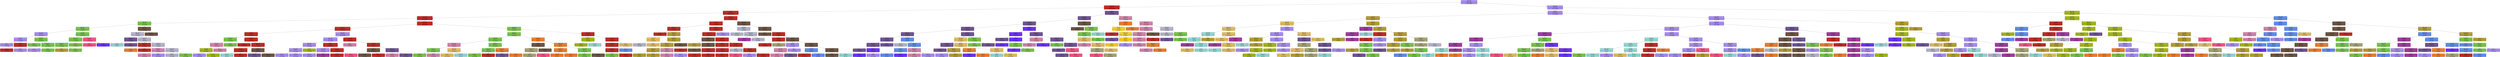 digraph Tree {
node [shape=box, style="filled, rounded", color="black", fontname="helvetica"] ;
edge [fontname="helvetica"] ;
0 [label="Sp. Atk <= 60.5\ngini = 0.93\nsamples = 1190\nvalue = [91, 56, 47, 73, 31, 49, 75, 10, 47, 104, 46, 43\n131, 46, 82, 67, 43, 149]\nclass = Flying 🦅", fillcolor="#A98FF3"] ;
1 [label="Defense <= 99.5\ngini = 0.918\nsamples = 525\nvalue = [65, 27, 16, 16, 11, 31, 16, 5, 16, 39, 33, 17\n85, 22, 11, 40, 23, 52]\nclass = Fighting 🥊", fillcolor="#C22E28"] ;
0 -> 1 [labeldistance=2.5, labelangle=45, headlabel="True"] ;
2 [label="HP <= 81.0\ngini = 0.909\nsamples = 430\nvalue = [55, 20, 15, 16, 10, 27, 15, 4, 10, 36, 22, 14\n82, 20, 10, 18, 9, 47]\nclass = Fighting 🥊", fillcolor="#C22E28"] ;
1 -> 2 ;
3 [label="Sp. Atk <= 29.5\ngini = 0.913\nsamples = 375\nvalue = [55, 20, 13, 16, 9, 21, 14, 4, 9, 35, 19, 9, 59\n19, 7, 16, 9, 41]\nclass = Fighting 🥊", fillcolor="#C22E28"] ;
2 -> 3 ;
4 [label="Attack <= 48.0\ngini = 0.765\nsamples = 41\nvalue = [18, 1, 0, 0, 0, 2, 1, 0, 0, 1, 1, 2, 4, 1\n1, 2, 1, 6]\nclass = Grass 🌿", fillcolor="#7AC74C"] ;
3 -> 4 ;
5 [label="Attack <= 21.0\ngini = 0.56\nsamples = 27\nvalue = [17, 0, 0, 0, 0, 0, 0, 0, 0, 0, 0, 0, 2, 1\n1, 0, 1, 5]\nclass = Grass 🌿", fillcolor="#7AC74C"] ;
4 -> 5 ;
6 [label="Sp. Atk <= 22.5\ngini = 0.625\nsamples = 8\nvalue = [2, 0, 0, 0, 0, 0, 0, 0, 0, 0, 0, 0, 2, 0\n0, 0, 0, 4]\nclass = Flying 🦅", fillcolor="#A98FF3"] ;
5 -> 6 ;
7 [label="Sp. Atk <= 17.5\ngini = 0.48\nsamples = 5\nvalue = [0, 0, 0, 0, 0, 0, 0, 0, 0, 0, 0, 0, 2, 0\n0, 0, 0, 3]\nclass = Flying 🦅", fillcolor="#A98FF3"] ;
6 -> 7 ;
8 [label="gini = 0.0\nsamples = 2\nvalue = [0, 0, 0, 0, 0, 0, 0, 0, 0, 0, 0, 0, 0, 0\n0, 0, 0, 2]\nclass = Flying 🦅", fillcolor="#A98FF3"] ;
7 -> 8 ;
9 [label="Sp. Def <= 47.5\ngini = 0.444\nsamples = 3\nvalue = [0, 0, 0, 0, 0, 0, 0, 0, 0, 0, 0, 0, 2, 0\n0, 0, 0, 1]\nclass = Fighting 🥊", fillcolor="#C22E28"] ;
7 -> 9 ;
10 [label="gini = 0.0\nsamples = 2\nvalue = [0, 0, 0, 0, 0, 0, 0, 0, 0, 0, 0, 0, 2, 0\n0, 0, 0, 0]\nclass = Fighting 🥊", fillcolor="#C22E28"] ;
9 -> 10 ;
11 [label="gini = 0.0\nsamples = 1\nvalue = [0, 0, 0, 0, 0, 0, 0, 0, 0, 0, 0, 0, 0, 0\n0, 0, 0, 1]\nclass = Flying 🦅", fillcolor="#A98FF3"] ;
9 -> 11 ;
12 [label="Speed <= 35.0\ngini = 0.444\nsamples = 3\nvalue = [2, 0, 0, 0, 0, 0, 0, 0, 0, 0, 0, 0, 0, 0\n0, 0, 0, 1]\nclass = Grass 🌿", fillcolor="#7AC74C"] ;
6 -> 12 ;
13 [label="gini = 0.0\nsamples = 1\nvalue = [1, 0, 0, 0, 0, 0, 0, 0, 0, 0, 0, 0, 0, 0\n0, 0, 0, 0]\nclass = Grass 🌿", fillcolor="#7AC74C"] ;
12 -> 13 ;
14 [label="Speed <= 42.5\ngini = 0.5\nsamples = 2\nvalue = [1, 0, 0, 0, 0, 0, 0, 0, 0, 0, 0, 0, 0, 0\n0, 0, 0, 1]\nclass = Grass 🌿", fillcolor="#7AC74C"] ;
12 -> 14 ;
15 [label="gini = 0.0\nsamples = 1\nvalue = [0, 0, 0, 0, 0, 0, 0, 0, 0, 0, 0, 0, 0, 0\n0, 0, 0, 1]\nclass = Flying 🦅", fillcolor="#A98FF3"] ;
14 -> 15 ;
16 [label="gini = 0.0\nsamples = 1\nvalue = [1, 0, 0, 0, 0, 0, 0, 0, 0, 0, 0, 0, 0, 0\n0, 0, 0, 0]\nclass = Grass 🌿", fillcolor="#7AC74C"] ;
14 -> 16 ;
17 [label="HP <= 52.5\ngini = 0.366\nsamples = 19\nvalue = [15, 0, 0, 0, 0, 0, 0, 0, 0, 0, 0, 0, 0, 1\n1, 0, 1, 1]\nclass = Grass 🌿", fillcolor="#7AC74C"] ;
5 -> 17 ;
18 [label="Defense <= 33.0\ngini = 0.117\nsamples = 16\nvalue = [15, 0, 0, 0, 0, 0, 0, 0, 0, 0, 0, 0, 0, 0\n1, 0, 0, 0]\nclass = Grass 🌿", fillcolor="#7AC74C"] ;
17 -> 18 ;
19 [label="Speed <= 43.5\ngini = 0.5\nsamples = 2\nvalue = [1, 0, 0, 0, 0, 0, 0, 0, 0, 0, 0, 0, 0, 0\n1, 0, 0, 0]\nclass = Grass 🌿", fillcolor="#7AC74C"] ;
18 -> 19 ;
20 [label="gini = 0.0\nsamples = 1\nvalue = [0, 0, 0, 0, 0, 0, 0, 0, 0, 0, 0, 0, 0, 0\n1, 0, 0, 0]\nclass = Rock 🪨", fillcolor="#B6A136"] ;
19 -> 20 ;
21 [label="gini = 0.0\nsamples = 1\nvalue = [1, 0, 0, 0, 0, 0, 0, 0, 0, 0, 0, 0, 0, 0\n0, 0, 0, 0]\nclass = Grass 🌿", fillcolor="#7AC74C"] ;
19 -> 21 ;
22 [label="gini = 0.0\nsamples = 14\nvalue = [14, 0, 0, 0, 0, 0, 0, 0, 0, 0, 0, 0, 0, 0\n0, 0, 0, 0]\nclass = Grass 🌿", fillcolor="#7AC74C"] ;
18 -> 22 ;
23 [label="Speed <= 19.0\ngini = 0.667\nsamples = 3\nvalue = [0, 0, 0, 0, 0, 0, 0, 0, 0, 0, 0, 0, 0, 1\n0, 0, 1, 1]\nclass = Psychic 🧠", fillcolor="#F95587"] ;
17 -> 23 ;
24 [label="gini = 0.5\nsamples = 2\nvalue = [0, 0, 0, 0, 0, 0, 0, 0, 0, 0, 0, 0, 0, 1\n0, 0, 0, 1]\nclass = Psychic 🧠", fillcolor="#F95587"] ;
23 -> 24 ;
25 [label="gini = 0.0\nsamples = 1\nvalue = [0, 0, 0, 0, 0, 0, 0, 0, 0, 0, 0, 0, 0, 0\n0, 0, 1, 0]\nclass = Dragon 🐉", fillcolor="#6F35FC"] ;
23 -> 25 ;
26 [label="HP <= 71.0\ngini = 0.888\nsamples = 14\nvalue = [1, 1, 0, 0, 0, 2, 1, 0, 0, 1, 1, 2, 2, 0\n0, 2, 0, 1]\nclass = Dark 🌑", fillcolor="#705746"] ;
4 -> 26 ;
27 [label="Speed <= 27.5\ngini = 0.875\nsamples = 12\nvalue = [1, 1, 0, 0, 0, 0, 1, 0, 0, 1, 1, 2, 2, 0\n0, 2, 0, 1]\nclass = Steel 🛡️", fillcolor="#B7B7CE"] ;
26 -> 27 ;
28 [label="Attack <= 62.5\ngini = 0.444\nsamples = 3\nvalue = [0, 0, 0, 0, 0, 0, 0, 0, 0, 1, 0, 0, 0, 0\n0, 2, 0, 0]\nclass = Ghost 👻", fillcolor="#735797"] ;
27 -> 28 ;
29 [label="gini = 0.0\nsamples = 1\nvalue = [0, 0, 0, 0, 0, 0, 0, 0, 0, 1, 0, 0, 0, 0\n0, 0, 0, 0]\nclass = Ice ❄️", fillcolor="#96D9D6"] ;
28 -> 29 ;
30 [label="gini = 0.0\nsamples = 2\nvalue = [0, 0, 0, 0, 0, 0, 0, 0, 0, 0, 0, 0, 0, 0\n0, 2, 0, 0]\nclass = Ghost 👻", fillcolor="#735797"] ;
28 -> 30 ;
31 [label="Attack <= 67.5\ngini = 0.84\nsamples = 9\nvalue = [1, 1, 0, 0, 0, 0, 1, 0, 0, 0, 1, 2, 2, 0\n0, 0, 0, 1]\nclass = Steel 🛡️", fillcolor="#B7B7CE"] ;
27 -> 31 ;
32 [label="Attack <= 58.0\ngini = 0.444\nsamples = 3\nvalue = [0, 1, 0, 0, 0, 0, 0, 0, 0, 0, 0, 0, 2, 0\n0, 0, 0, 0]\nclass = Fighting 🥊", fillcolor="#C22E28"] ;
31 -> 32 ;
33 [label="gini = 0.5\nsamples = 2\nvalue = [0, 1, 0, 0, 0, 0, 0, 0, 0, 0, 0, 0, 1, 0\n0, 0, 0, 0]\nclass = Fire 🔥", fillcolor="#EE8130"] ;
32 -> 33 ;
34 [label="gini = 0.0\nsamples = 1\nvalue = [0, 0, 0, 0, 0, 0, 0, 0, 0, 0, 0, 0, 1, 0\n0, 0, 0, 0]\nclass = Fighting 🥊", fillcolor="#C22E28"] ;
32 -> 34 ;
35 [label="Sp. Def <= 32.5\ngini = 0.778\nsamples = 6\nvalue = [1, 0, 0, 0, 0, 0, 1, 0, 0, 0, 1, 2, 0, 0\n0, 0, 0, 1]\nclass = Steel 🛡️", fillcolor="#B7B7CE"] ;
31 -> 35 ;
36 [label="Defense <= 87.5\ngini = 0.5\nsamples = 2\nvalue = [0, 0, 0, 0, 0, 0, 0, 0, 0, 0, 1, 0, 0, 0\n0, 0, 0, 1]\nclass = Fairy 🧚", fillcolor="#D685AD"] ;
35 -> 36 ;
37 [label="gini = 0.0\nsamples = 1\nvalue = [0, 0, 0, 0, 0, 0, 0, 0, 0, 0, 1, 0, 0, 0\n0, 0, 0, 0]\nclass = Fairy 🧚", fillcolor="#D685AD"] ;
36 -> 37 ;
38 [label="gini = 0.0\nsamples = 1\nvalue = [0, 0, 0, 0, 0, 0, 0, 0, 0, 0, 0, 0, 0, 0\n0, 0, 0, 1]\nclass = Flying 🦅", fillcolor="#A98FF3"] ;
36 -> 38 ;
39 [label="Sp. Def <= 62.5\ngini = 0.625\nsamples = 4\nvalue = [1, 0, 0, 0, 0, 0, 1, 0, 0, 0, 0, 2, 0, 0\n0, 0, 0, 0]\nclass = Steel 🛡️", fillcolor="#B7B7CE"] ;
35 -> 39 ;
40 [label="gini = 0.444\nsamples = 3\nvalue = [0, 0, 0, 0, 0, 0, 1, 0, 0, 0, 0, 2, 0, 0\n0, 0, 0, 0]\nclass = Steel 🛡️", fillcolor="#B7B7CE"] ;
39 -> 40 ;
41 [label="gini = 0.0\nsamples = 1\nvalue = [1, 0, 0, 0, 0, 0, 0, 0, 0, 0, 0, 0, 0, 0\n0, 0, 0, 0]\nclass = Grass 🌿", fillcolor="#7AC74C"] ;
39 -> 41 ;
42 [label="gini = 0.0\nsamples = 2\nvalue = [0, 0, 0, 0, 0, 2, 0, 0, 0, 0, 0, 0, 0, 0\n0, 0, 0, 0]\nclass = Dark 🌑", fillcolor="#705746"] ;
26 -> 42 ;
43 [label="Defense <= 69.5\ngini = 0.917\nsamples = 334\nvalue = [37, 19, 13, 16, 9, 19, 13, 4, 9, 34, 18, 7, 55\n18, 6, 14, 8, 35]\nclass = Fighting 🥊", fillcolor="#C22E28"] ;
3 -> 43 ;
44 [label="Sp. Atk <= 37.5\ngini = 0.91\nsamples = 250\nvalue = [18, 12, 10, 15, 8, 14, 12, 3, 2, 24, 12, 6, 48\n15, 6, 10, 4, 31]\nclass = Fighting 🥊", fillcolor="#C22E28"] ;
43 -> 44 ;
45 [label="HP <= 32.5\ngini = 0.839\nsamples = 58\nvalue = [4, 4, 2, 1, 1, 6, 0, 1, 1, 5, 5, 1, 20, 1\n0, 3, 1, 2]\nclass = Fighting 🥊", fillcolor="#C22E28"] ;
44 -> 45 ;
46 [label="Defense <= 36.0\ngini = 0.75\nsamples = 8\nvalue = [3, 0, 0, 1, 0, 0, 0, 0, 0, 1, 2, 0, 0, 0\n0, 0, 0, 1]\nclass = Grass 🌿", fillcolor="#7AC74C"] ;
45 -> 46 ;
47 [label="Sp. Def <= 40.0\ngini = 0.72\nsamples = 5\nvalue = [0, 0, 0, 1, 0, 0, 0, 0, 0, 1, 2, 0, 0, 0\n0, 0, 0, 1]\nclass = Fairy 🧚", fillcolor="#D685AD"] ;
46 -> 47 ;
48 [label="HP <= 15.0\ngini = 0.667\nsamples = 3\nvalue = [0, 0, 0, 1, 0, 0, 0, 0, 0, 1, 0, 0, 0, 0\n0, 0, 0, 1]\nclass = Bug 🐞", fillcolor="#A6B91A"] ;
47 -> 48 ;
49 [label="gini = 0.0\nsamples = 1\nvalue = [0, 0, 0, 0, 0, 0, 0, 0, 0, 0, 0, 0, 0, 0\n0, 0, 0, 1]\nclass = Flying 🦅", fillcolor="#A98FF3"] ;
48 -> 49 ;
50 [label="gini = 0.5\nsamples = 2\nvalue = [0, 0, 0, 1, 0, 0, 0, 0, 0, 1, 0, 0, 0, 0\n0, 0, 0, 0]\nclass = Bug 🐞", fillcolor="#A6B91A"] ;
48 -> 50 ;
51 [label="gini = 0.0\nsamples = 2\nvalue = [0, 0, 0, 0, 0, 0, 0, 0, 0, 0, 2, 0, 0, 0\n0, 0, 0, 0]\nclass = Fairy 🧚", fillcolor="#D685AD"] ;
47 -> 51 ;
52 [label="gini = 0.0\nsamples = 3\nvalue = [3, 0, 0, 0, 0, 0, 0, 0, 0, 0, 0, 0, 0, 0\n0, 0, 0, 0]\nclass = Grass 🌿", fillcolor="#7AC74C"] ;
46 -> 52 ;
53 [label="Defense <= 34.5\ngini = 0.801\nsamples = 50\nvalue = [1, 4, 2, 0, 1, 6, 0, 1, 1, 4, 3, 1, 20, 1\n0, 3, 1, 1]\nclass = Fighting 🥊", fillcolor="#C22E28"] ;
45 -> 53 ;
54 [label="gini = 0.0\nsamples = 7\nvalue = [0, 0, 0, 0, 0, 0, 0, 0, 0, 0, 0, 0, 7, 0\n0, 0, 0, 0]\nclass = Fighting 🥊", fillcolor="#C22E28"] ;
53 -> 54 ;
55 [label="Attack <= 60.5\ngini = 0.856\nsamples = 43\nvalue = [1, 4, 2, 0, 1, 6, 0, 1, 1, 4, 3, 1, 13, 1\n0, 3, 1, 1]\nclass = Fighting 🥊", fillcolor="#C22E28"] ;
53 -> 55 ;
56 [label="HP <= 43.5\ngini = 0.752\nsamples = 23\nvalue = [1, 3, 0, 0, 1, 1, 0, 1, 0, 4, 0, 1, 10, 1\n0, 0, 0, 0]\nclass = Fighting 🥊", fillcolor="#C22E28"] ;
55 -> 56 ;
57 [label="gini = 0.805\nsamples = 13\nvalue = [1, 2, 0, 0, 0, 1, 0, 1, 0, 4, 0, 0, 3, 1\n0, 0, 0, 0]\nclass = Ice ❄️", fillcolor="#96D9D6"] ;
56 -> 57 ;
58 [label="gini = 0.48\nsamples = 10\nvalue = [0, 1, 0, 0, 1, 0, 0, 0, 0, 0, 0, 1, 7, 0\n0, 0, 0, 0]\nclass = Fighting 🥊", fillcolor="#C22E28"] ;
56 -> 58 ;
59 [label="Sp. Atk <= 32.5\ngini = 0.85\nsamples = 20\nvalue = [0, 1, 2, 0, 0, 5, 0, 0, 1, 0, 3, 0, 3, 0\n0, 3, 1, 1]\nclass = Dark 🌑", fillcolor="#705746"] ;
55 -> 59 ;
60 [label="gini = 0.735\nsamples = 7\nvalue = [0, 0, 1, 0, 0, 0, 0, 0, 1, 0, 1, 0, 0, 0\n0, 3, 1, 0]\nclass = Ghost 👻", fillcolor="#735797"] ;
59 -> 60 ;
61 [label="gini = 0.757\nsamples = 13\nvalue = [0, 1, 1, 0, 0, 5, 0, 0, 0, 0, 2, 0, 3, 0\n0, 0, 0, 1]\nclass = Dark 🌑", fillcolor="#705746"] ;
59 -> 61 ;
62 [label="Attack <= 80.5\ngini = 0.915\nsamples = 192\nvalue = [14, 8, 8, 14, 7, 8, 12, 2, 1, 19, 7, 5, 28\n14, 6, 7, 3, 29]\nclass = Flying 🦅", fillcolor="#A98FF3"] ;
44 -> 62 ;
63 [label="Attack <= 49.5\ngini = 0.909\nsamples = 159\nvalue = [10, 7, 7, 12, 7, 2, 11, 2, 1, 19, 3, 5, 21\n13, 6, 3, 3, 27]\nclass = Flying 🦅", fillcolor="#A98FF3"] ;
62 -> 63 ;
64 [label="Speed <= 98.5\ngini = 0.889\nsamples = 62\nvalue = [5, 3, 0, 6, 5, 1, 1, 1, 0, 8, 2, 3, 4, 2\n6, 1, 0, 14]\nclass = Flying 🦅", fillcolor="#A98FF3"] ;
63 -> 64 ;
65 [label="Sp. Def <= 54.0\ngini = 0.887\nsamples = 60\nvalue = [5, 3, 0, 4, 5, 1, 1, 1, 0, 8, 2, 3, 4, 2\n6, 1, 0, 14]\nclass = Flying 🦅", fillcolor="#A98FF3"] ;
64 -> 65 ;
66 [label="gini = 0.891\nsamples = 30\nvalue = [3, 3, 0, 4, 0, 0, 0, 1, 0, 2, 0, 2, 3, 2\n4, 1, 0, 5]\nclass = Flying 🦅", fillcolor="#A98FF3"] ;
65 -> 66 ;
67 [label="gini = 0.824\nsamples = 30\nvalue = [2, 0, 0, 0, 5, 1, 1, 0, 0, 6, 2, 1, 1, 0\n2, 0, 0, 9]\nclass = Flying 🦅", fillcolor="#A98FF3"] ;
65 -> 67 ;
68 [label="gini = 0.0\nsamples = 2\nvalue = [0, 0, 0, 2, 0, 0, 0, 0, 0, 0, 0, 0, 0, 0\n0, 0, 0, 0]\nclass = Bug 🐞", fillcolor="#A6B91A"] ;
64 -> 68 ;
69 [label="HP <= 53.5\ngini = 0.899\nsamples = 97\nvalue = [5, 4, 7, 6, 2, 1, 10, 1, 1, 11, 1, 2, 17, 11\n0, 2, 3, 13]\nclass = Fighting 🥊", fillcolor="#C22E28"] ;
63 -> 69 ;
70 [label="Sp. Atk <= 56.5\ngini = 0.902\nsamples = 55\nvalue = [4, 2, 5, 5, 0, 1, 8, 0, 1, 5, 1, 1, 3, 6\n0, 2, 2, 9]\nclass = Flying 🦅", fillcolor="#A98FF3"] ;
69 -> 70 ;
71 [label="gini = 0.908\nsamples = 49\nvalue = [4, 2, 5, 5, 0, 1, 4, 0, 1, 5, 1, 1, 3, 5\n0, 2, 2, 8]\nclass = Flying 🦅", fillcolor="#A98FF3"] ;
70 -> 71 ;
72 [label="gini = 0.5\nsamples = 6\nvalue = [0, 0, 0, 0, 0, 0, 4, 0, 0, 0, 0, 0, 0, 1\n0, 0, 0, 1]\nclass = Poison ☠️", fillcolor="#A33EA1"] ;
70 -> 72 ;
73 [label="HP <= 79.0\ngini = 0.833\nsamples = 42\nvalue = [1, 2, 2, 1, 2, 0, 2, 1, 0, 6, 0, 1, 14, 5\n0, 0, 1, 4]\nclass = Fighting 🥊", fillcolor="#C22E28"] ;
69 -> 73 ;
74 [label="gini = 0.826\nsamples = 40\nvalue = [1, 2, 2, 1, 2, 0, 2, 1, 0, 6, 0, 1, 14, 3\n0, 0, 1, 4]\nclass = Fighting 🥊", fillcolor="#C22E28"] ;
73 -> 74 ;
75 [label="gini = 0.0\nsamples = 2\nvalue = [0, 0, 0, 0, 0, 0, 0, 0, 0, 0, 0, 0, 0, 2\n0, 0, 0, 0]\nclass = Psychic 🧠", fillcolor="#F95587"] ;
73 -> 75 ;
76 [label="Sp. Def <= 46.0\ngini = 0.867\nsamples = 33\nvalue = [4, 1, 1, 2, 0, 6, 1, 0, 0, 0, 4, 0, 7, 1\n0, 4, 0, 2]\nclass = Fighting 🥊", fillcolor="#C22E28"] ;
62 -> 76 ;
77 [label="gini = 0.0\nsamples = 2\nvalue = [0, 0, 0, 0, 0, 0, 0, 0, 0, 0, 2, 0, 0, 0\n0, 0, 0, 0]\nclass = Fairy 🧚", fillcolor="#D685AD"] ;
76 -> 77 ;
78 [label="Speed <= 103.5\ngini = 0.862\nsamples = 31\nvalue = [4, 1, 1, 2, 0, 6, 1, 0, 0, 0, 2, 0, 7, 1\n0, 4, 0, 2]\nclass = Fighting 🥊", fillcolor="#C22E28"] ;
76 -> 78 ;
79 [label="Sp. Def <= 50.5\ngini = 0.78\nsamples = 20\nvalue = [3, 0, 1, 2, 0, 6, 1, 0, 0, 0, 0, 0, 6, 0\n0, 1, 0, 0]\nclass = Dark 🌑", fillcolor="#705746"] ;
78 -> 79 ;
80 [label="gini = 0.612\nsamples = 7\nvalue = [0, 0, 0, 1, 0, 4, 0, 0, 0, 0, 0, 0, 1, 0\n0, 1, 0, 0]\nclass = Dark 🌑", fillcolor="#705746"] ;
79 -> 80 ;
81 [label="gini = 0.757\nsamples = 13\nvalue = [3, 0, 1, 1, 0, 2, 1, 0, 0, 0, 0, 0, 5, 0\n0, 0, 0, 0]\nclass = Fighting 🥊", fillcolor="#C22E28"] ;
79 -> 81 ;
82 [label="Defense <= 62.5\ngini = 0.826\nsamples = 11\nvalue = [1, 1, 0, 0, 0, 0, 0, 0, 0, 0, 2, 0, 1, 1\n0, 3, 0, 2]\nclass = Ghost 👻", fillcolor="#735797"] ;
78 -> 82 ;
83 [label="gini = 0.722\nsamples = 6\nvalue = [1, 0, 0, 0, 0, 0, 0, 0, 0, 0, 2, 0, 0, 1\n0, 0, 0, 2]\nclass = Fairy 🧚", fillcolor="#D685AD"] ;
82 -> 83 ;
84 [label="gini = 0.56\nsamples = 5\nvalue = [0, 1, 0, 0, 0, 0, 0, 0, 0, 0, 0, 0, 1, 0\n0, 3, 0, 0]\nclass = Ghost 👻", fillcolor="#735797"] ;
82 -> 84 ;
85 [label="Speed <= 87.5\ngini = 0.895\nsamples = 84\nvalue = [19, 7, 3, 1, 1, 5, 1, 1, 7, 10, 6, 1, 7, 3\n0, 4, 4, 4]\nclass = Grass 🌿", fillcolor="#7AC74C"] ;
43 -> 85 ;
86 [label="Speed <= 56.5\ngini = 0.89\nsamples = 69\nvalue = [16, 7, 2, 0, 1, 5, 1, 1, 6, 8, 6, 1, 1, 3\n0, 4, 3, 4]\nclass = Grass 🌿", fillcolor="#7AC74C"] ;
85 -> 86 ;
87 [label="Sp. Def <= 67.5\ngini = 0.853\nsamples = 42\nvalue = [12, 1, 1, 0, 0, 1, 0, 0, 6, 3, 6, 1, 1, 1\n0, 4, 3, 2]\nclass = Grass 🌿", fillcolor="#7AC74C"] ;
86 -> 87 ;
88 [label="Sp. Atk <= 42.0\ngini = 0.852\nsamples = 28\nvalue = [5, 0, 0, 0, 0, 1, 0, 0, 5, 3, 6, 1, 0, 1\n0, 3, 3, 0]\nclass = Fairy 🧚", fillcolor="#D685AD"] ;
87 -> 88 ;
89 [label="HP <= 51.0\ngini = 0.724\nsamples = 14\nvalue = [5, 0, 0, 0, 0, 0, 0, 0, 0, 1, 5, 1, 0, 0\n0, 1, 1, 0]\nclass = Grass 🌿", fillcolor="#7AC74C"] ;
88 -> 89 ;
90 [label="gini = 0.617\nsamples = 9\nvalue = [5, 0, 0, 0, 0, 0, 0, 0, 0, 1, 2, 0, 0, 0\n0, 0, 1, 0]\nclass = Grass 🌿", fillcolor="#7AC74C"] ;
89 -> 90 ;
91 [label="gini = 0.56\nsamples = 5\nvalue = [0, 0, 0, 0, 0, 0, 0, 0, 0, 0, 3, 1, 0, 0\n0, 1, 0, 0]\nclass = Fairy 🧚", fillcolor="#D685AD"] ;
89 -> 91 ;
92 [label="Sp. Atk <= 44.5\ngini = 0.796\nsamples = 14\nvalue = [0, 0, 0, 0, 0, 1, 0, 0, 5, 2, 1, 0, 0, 1\n0, 2, 2, 0]\nclass = Ground 🏜️", fillcolor="#E2BF65"] ;
88 -> 92 ;
93 [label="gini = 0.0\nsamples = 4\nvalue = [0, 0, 0, 0, 0, 0, 0, 0, 4, 0, 0, 0, 0, 0\n0, 0, 0, 0]\nclass = Ground 🏜️", fillcolor="#E2BF65"] ;
92 -> 93 ;
94 [label="gini = 0.84\nsamples = 10\nvalue = [0, 0, 0, 0, 0, 1, 0, 0, 1, 2, 1, 0, 0, 1\n0, 2, 2, 0]\nclass = Ice ❄️", fillcolor="#96D9D6"] ;
92 -> 94 ;
95 [label="Speed <= 47.5\ngini = 0.704\nsamples = 14\nvalue = [7, 1, 1, 0, 0, 0, 0, 0, 1, 0, 0, 0, 1, 0\n0, 1, 0, 2]\nclass = Grass 🌿", fillcolor="#7AC74C"] ;
87 -> 95 ;
96 [label="Sp. Def <= 105.0\ngini = 0.48\nsamples = 10\nvalue = [7, 0, 0, 0, 0, 0, 0, 0, 1, 0, 0, 0, 1, 0\n0, 0, 0, 1]\nclass = Grass 🌿", fillcolor="#7AC74C"] ;
95 -> 96 ;
97 [label="gini = 0.219\nsamples = 8\nvalue = [7, 0, 0, 0, 0, 0, 0, 0, 1, 0, 0, 0, 0, 0\n0, 0, 0, 0]\nclass = Grass 🌿", fillcolor="#7AC74C"] ;
96 -> 97 ;
98 [label="gini = 0.5\nsamples = 2\nvalue = [0, 0, 0, 0, 0, 0, 0, 0, 0, 0, 0, 0, 1, 0\n0, 0, 0, 1]\nclass = Fighting 🥊", fillcolor="#C22E28"] ;
96 -> 98 ;
99 [label="Attack <= 67.5\ngini = 0.75\nsamples = 4\nvalue = [0, 1, 1, 0, 0, 0, 0, 0, 0, 0, 0, 0, 0, 0\n0, 1, 0, 1]\nclass = Fire 🔥", fillcolor="#EE8130"] ;
95 -> 99 ;
100 [label="gini = 0.0\nsamples = 1\nvalue = [0, 0, 0, 0, 0, 0, 0, 0, 0, 0, 0, 0, 0, 0\n0, 1, 0, 0]\nclass = Ghost 👻", fillcolor="#735797"] ;
99 -> 100 ;
101 [label="gini = 0.667\nsamples = 3\nvalue = [0, 1, 1, 0, 0, 0, 0, 0, 0, 0, 0, 0, 0, 0\n0, 0, 0, 1]\nclass = Fire 🔥", fillcolor="#EE8130"] ;
99 -> 101 ;
102 [label="Sp. Atk <= 37.5\ngini = 0.856\nsamples = 27\nvalue = [4, 6, 1, 0, 1, 4, 1, 1, 0, 5, 0, 0, 0, 2\n0, 0, 0, 2]\nclass = Fire 🔥", fillcolor="#EE8130"] ;
86 -> 102 ;
103 [label="HP <= 45.0\ngini = 0.56\nsamples = 5\nvalue = [0, 0, 0, 0, 1, 3, 0, 0, 0, 0, 0, 0, 0, 1\n0, 0, 0, 0]\nclass = Dark 🌑", fillcolor="#705746"] ;
102 -> 103 ;
104 [label="Defense <= 80.0\ngini = 0.5\nsamples = 2\nvalue = [0, 0, 0, 0, 1, 0, 0, 0, 0, 0, 0, 0, 0, 1\n0, 0, 0, 0]\nclass = Normal 🧡", fillcolor="#A8A77A"] ;
103 -> 104 ;
105 [label="gini = 0.0\nsamples = 1\nvalue = [0, 0, 0, 0, 1, 0, 0, 0, 0, 0, 0, 0, 0, 0\n0, 0, 0, 0]\nclass = Normal 🧡", fillcolor="#A8A77A"] ;
104 -> 105 ;
106 [label="gini = 0.0\nsamples = 1\nvalue = [0, 0, 0, 0, 0, 0, 0, 0, 0, 0, 0, 0, 0, 1\n0, 0, 0, 0]\nclass = Psychic 🧠", fillcolor="#F95587"] ;
104 -> 106 ;
107 [label="gini = 0.0\nsamples = 3\nvalue = [0, 0, 0, 0, 0, 3, 0, 0, 0, 0, 0, 0, 0, 0\n0, 0, 0, 0]\nclass = Dark 🌑", fillcolor="#705746"] ;
103 -> 107 ;
108 [label="Sp. Def <= 72.5\ngini = 0.822\nsamples = 22\nvalue = [4, 6, 1, 0, 0, 1, 1, 1, 0, 5, 0, 0, 0, 1\n0, 0, 0, 2]\nclass = Fire 🔥", fillcolor="#EE8130"] ;
102 -> 108 ;
109 [label="Sp. Def <= 64.0\ngini = 0.678\nsamples = 11\nvalue = [0, 5, 1, 0, 0, 0, 0, 0, 0, 3, 0, 0, 0, 0\n0, 0, 0, 2]\nclass = Fire 🔥", fillcolor="#EE8130"] ;
108 -> 109 ;
110 [label="gini = 0.716\nsamples = 9\nvalue = [0, 3, 1, 0, 0, 0, 0, 0, 0, 3, 0, 0, 0, 0\n0, 0, 0, 2]\nclass = Fire 🔥", fillcolor="#EE8130"] ;
109 -> 110 ;
111 [label="gini = 0.0\nsamples = 2\nvalue = [0, 2, 0, 0, 0, 0, 0, 0, 0, 0, 0, 0, 0, 0\n0, 0, 0, 0]\nclass = Fire 🔥", fillcolor="#EE8130"] ;
109 -> 111 ;
112 [label="Sp. Atk <= 55.0\ngini = 0.793\nsamples = 11\nvalue = [4, 1, 0, 0, 0, 1, 1, 1, 0, 2, 0, 0, 0, 1\n0, 0, 0, 0]\nclass = Grass 🌿", fillcolor="#7AC74C"] ;
108 -> 112 ;
113 [label="gini = 0.5\nsamples = 6\nvalue = [4, 1, 0, 0, 0, 0, 0, 0, 0, 1, 0, 0, 0, 0\n0, 0, 0, 0]\nclass = Grass 🌿", fillcolor="#7AC74C"] ;
112 -> 113 ;
114 [label="gini = 0.8\nsamples = 5\nvalue = [0, 0, 0, 0, 0, 1, 1, 1, 0, 1, 0, 0, 0, 1\n0, 0, 0, 0]\nclass = Dark 🌑", fillcolor="#705746"] ;
112 -> 114 ;
115 [label="Attack <= 65.5\ngini = 0.764\nsamples = 15\nvalue = [3, 0, 1, 1, 0, 0, 0, 0, 1, 2, 0, 0, 6, 0\n0, 0, 1, 0]\nclass = Fighting 🥊", fillcolor="#C22E28"] ;
85 -> 115 ;
116 [label="Speed <= 102.5\ngini = 0.5\nsamples = 2\nvalue = [0, 0, 0, 1, 0, 0, 0, 0, 0, 1, 0, 0, 0, 0\n0, 0, 0, 0]\nclass = Bug 🐞", fillcolor="#A6B91A"] ;
115 -> 116 ;
117 [label="gini = 0.0\nsamples = 1\nvalue = [0, 0, 0, 1, 0, 0, 0, 0, 0, 0, 0, 0, 0, 0\n0, 0, 0, 0]\nclass = Bug 🐞", fillcolor="#A6B91A"] ;
116 -> 117 ;
118 [label="gini = 0.0\nsamples = 1\nvalue = [0, 0, 0, 0, 0, 0, 0, 0, 0, 1, 0, 0, 0, 0\n0, 0, 0, 0]\nclass = Ice ❄️", fillcolor="#96D9D6"] ;
116 -> 118 ;
119 [label="Sp. Def <= 100.5\ngini = 0.71\nsamples = 13\nvalue = [3, 0, 1, 0, 0, 0, 0, 0, 1, 1, 0, 0, 6, 0\n0, 0, 1, 0]\nclass = Fighting 🥊", fillcolor="#C22E28"] ;
115 -> 119 ;
120 [label="Attack <= 141.5\ngini = 0.667\nsamples = 12\nvalue = [3, 0, 1, 0, 0, 0, 0, 0, 0, 1, 0, 0, 6, 0\n0, 0, 1, 0]\nclass = Fighting 🥊", fillcolor="#C22E28"] ;
119 -> 120 ;
121 [label="HP <= 73.0\ngini = 0.612\nsamples = 11\nvalue = [3, 0, 0, 0, 0, 0, 0, 0, 0, 1, 0, 0, 6, 0\n0, 0, 1, 0]\nclass = Fighting 🥊", fillcolor="#C22E28"] ;
120 -> 121 ;
122 [label="gini = 0.612\nsamples = 7\nvalue = [3, 0, 0, 0, 0, 0, 0, 0, 0, 1, 0, 0, 3, 0\n0, 0, 0, 0]\nclass = Grass 🌿", fillcolor="#7AC74C"] ;
121 -> 122 ;
123 [label="gini = 0.375\nsamples = 4\nvalue = [0, 0, 0, 0, 0, 0, 0, 0, 0, 0, 0, 0, 3, 0\n0, 0, 1, 0]\nclass = Fighting 🥊", fillcolor="#C22E28"] ;
121 -> 123 ;
124 [label="gini = 0.0\nsamples = 1\nvalue = [0, 0, 1, 0, 0, 0, 0, 0, 0, 0, 0, 0, 0, 0\n0, 0, 0, 0]\nclass = Water 💧", fillcolor="#6390F0"] ;
120 -> 124 ;
125 [label="gini = 0.0\nsamples = 1\nvalue = [0, 0, 0, 0, 0, 0, 0, 0, 1, 0, 0, 0, 0, 0\n0, 0, 0, 0]\nclass = Ground 🏜️", fillcolor="#E2BF65"] ;
119 -> 125 ;
126 [label="Attack <= 111.5\ngini = 0.783\nsamples = 55\nvalue = [0, 0, 2, 0, 1, 6, 1, 0, 1, 1, 3, 5, 23, 1\n3, 2, 0, 6]\nclass = Fighting 🥊", fillcolor="#C22E28"] ;
2 -> 126 ;
127 [label="Sp. Def <= 50.5\ngini = 0.662\nsamples = 36\nvalue = [0, 0, 1, 0, 0, 2, 0, 0, 1, 0, 1, 2, 20, 1\n3, 1, 0, 4]\nclass = Fighting 🥊", fillcolor="#C22E28"] ;
126 -> 127 ;
128 [label="Defense <= 27.0\ngini = 0.84\nsamples = 10\nvalue = [0, 0, 0, 0, 0, 1, 0, 0, 1, 0, 1, 1, 2, 0\n2, 0, 0, 2]\nclass = Fighting 🥊", fillcolor="#C22E28"] ;
127 -> 128 ;
129 [label="gini = 0.0\nsamples = 2\nvalue = [0, 0, 0, 0, 0, 0, 0, 0, 0, 0, 0, 0, 2, 0\n0, 0, 0, 0]\nclass = Fighting 🥊", fillcolor="#C22E28"] ;
128 -> 129 ;
130 [label="Defense <= 46.5\ngini = 0.812\nsamples = 8\nvalue = [0, 0, 0, 0, 0, 1, 0, 0, 1, 0, 1, 1, 0, 0\n2, 0, 0, 2]\nclass = Rock 🪨", fillcolor="#B6A136"] ;
128 -> 130 ;
131 [label="Sp. Atk <= 45.0\ngini = 0.5\nsamples = 2\nvalue = [0, 0, 0, 0, 0, 0, 0, 0, 1, 0, 0, 1, 0, 0\n0, 0, 0, 0]\nclass = Ground 🏜️", fillcolor="#E2BF65"] ;
130 -> 131 ;
132 [label="gini = 0.0\nsamples = 1\nvalue = [0, 0, 0, 0, 0, 0, 0, 0, 0, 0, 0, 1, 0, 0\n0, 0, 0, 0]\nclass = Steel 🛡️", fillcolor="#B7B7CE"] ;
131 -> 132 ;
133 [label="gini = 0.0\nsamples = 1\nvalue = [0, 0, 0, 0, 0, 0, 0, 0, 1, 0, 0, 0, 0, 0\n0, 0, 0, 0]\nclass = Ground 🏜️", fillcolor="#E2BF65"] ;
131 -> 133 ;
134 [label="Defense <= 82.5\ngini = 0.722\nsamples = 6\nvalue = [0, 0, 0, 0, 0, 1, 0, 0, 0, 0, 1, 0, 0, 0\n2, 0, 0, 2]\nclass = Rock 🪨", fillcolor="#B6A136"] ;
130 -> 134 ;
135 [label="Speed <= 31.5\ngini = 0.64\nsamples = 5\nvalue = [0, 0, 0, 0, 0, 0, 0, 0, 0, 0, 1, 0, 0, 0\n2, 0, 0, 2]\nclass = Rock 🪨", fillcolor="#B6A136"] ;
134 -> 135 ;
136 [label="Attack <= 44.0\ngini = 0.444\nsamples = 3\nvalue = [0, 0, 0, 0, 0, 0, 0, 0, 0, 0, 0, 0, 0, 0\n2, 0, 0, 1]\nclass = Rock 🪨", fillcolor="#B6A136"] ;
135 -> 136 ;
137 [label="gini = 0.0\nsamples = 1\nvalue = [0, 0, 0, 0, 0, 0, 0, 0, 0, 0, 0, 0, 0, 0\n1, 0, 0, 0]\nclass = Rock 🪨", fillcolor="#B6A136"] ;
136 -> 137 ;
138 [label="gini = 0.5\nsamples = 2\nvalue = [0, 0, 0, 0, 0, 0, 0, 0, 0, 0, 0, 0, 0, 0\n1, 0, 0, 1]\nclass = Rock 🪨", fillcolor="#B6A136"] ;
136 -> 138 ;
139 [label="Defense <= 70.0\ngini = 0.5\nsamples = 2\nvalue = [0, 0, 0, 0, 0, 0, 0, 0, 0, 0, 1, 0, 0, 0\n0, 0, 0, 1]\nclass = Fairy 🧚", fillcolor="#D685AD"] ;
135 -> 139 ;
140 [label="gini = 0.0\nsamples = 1\nvalue = [0, 0, 0, 0, 0, 0, 0, 0, 0, 0, 1, 0, 0, 0\n0, 0, 0, 0]\nclass = Fairy 🧚", fillcolor="#D685AD"] ;
139 -> 140 ;
141 [label="gini = 0.0\nsamples = 1\nvalue = [0, 0, 0, 0, 0, 0, 0, 0, 0, 0, 0, 0, 0, 0\n0, 0, 0, 1]\nclass = Flying 🦅", fillcolor="#A98FF3"] ;
139 -> 141 ;
142 [label="gini = 0.0\nsamples = 1\nvalue = [0, 0, 0, 0, 0, 1, 0, 0, 0, 0, 0, 0, 0, 0\n0, 0, 0, 0]\nclass = Dark 🌑", fillcolor="#705746"] ;
134 -> 142 ;
143 [label="Speed <= 96.0\ngini = 0.506\nsamples = 26\nvalue = [0, 0, 1, 0, 0, 1, 0, 0, 0, 0, 0, 1, 18, 1\n1, 1, 0, 2]\nclass = Fighting 🥊", fillcolor="#C22E28"] ;
127 -> 143 ;
144 [label="Sp. Atk <= 34.0\ngini = 0.47\nsamples = 25\nvalue = [0, 0, 1, 0, 0, 1, 0, 0, 0, 0, 0, 1, 18, 1\n1, 1, 0, 1]\nclass = Fighting 🥊", fillcolor="#C22E28"] ;
143 -> 144 ;
145 [label="Sp. Def <= 61.5\ngini = 0.667\nsamples = 3\nvalue = [0, 0, 0, 0, 0, 1, 0, 0, 0, 0, 0, 0, 1, 0\n1, 0, 0, 0]\nclass = Dark 🌑", fillcolor="#705746"] ;
144 -> 145 ;
146 [label="gini = 0.0\nsamples = 1\nvalue = [0, 0, 0, 0, 0, 0, 0, 0, 0, 0, 0, 0, 0, 0\n1, 0, 0, 0]\nclass = Rock 🪨", fillcolor="#B6A136"] ;
145 -> 146 ;
147 [label="Sp. Atk <= 22.5\ngini = 0.5\nsamples = 2\nvalue = [0, 0, 0, 0, 0, 1, 0, 0, 0, 0, 0, 0, 1, 0\n0, 0, 0, 0]\nclass = Dark 🌑", fillcolor="#705746"] ;
145 -> 147 ;
148 [label="gini = 0.0\nsamples = 1\nvalue = [0, 0, 0, 0, 0, 0, 0, 0, 0, 0, 0, 0, 1, 0\n0, 0, 0, 0]\nclass = Fighting 🥊", fillcolor="#C22E28"] ;
147 -> 148 ;
149 [label="gini = 0.0\nsamples = 1\nvalue = [0, 0, 0, 0, 0, 1, 0, 0, 0, 0, 0, 0, 0, 0\n0, 0, 0, 0]\nclass = Dark 🌑", fillcolor="#705746"] ;
147 -> 149 ;
150 [label="Sp. Atk <= 59.5\ngini = 0.393\nsamples = 22\nvalue = [0, 0, 1, 0, 0, 0, 0, 0, 0, 0, 0, 1, 17, 1\n0, 1, 0, 1]\nclass = Fighting 🥊", fillcolor="#C22E28"] ;
144 -> 150 ;
151 [label="Sp. Def <= 97.5\ngini = 0.296\nsamples = 18\nvalue = [0, 0, 1, 0, 0, 0, 0, 0, 0, 0, 0, 0, 15, 1\n0, 1, 0, 0]\nclass = Fighting 🥊", fillcolor="#C22E28"] ;
150 -> 151 ;
152 [label="Speed <= 74.0\ngini = 0.227\nsamples = 16\nvalue = [0, 0, 1, 0, 0, 0, 0, 0, 0, 0, 0, 0, 14, 0\n0, 1, 0, 0]\nclass = Fighting 🥊", fillcolor="#C22E28"] ;
151 -> 152 ;
153 [label="gini = 0.406\nsamples = 8\nvalue = [0, 0, 1, 0, 0, 0, 0, 0, 0, 0, 0, 0, 6, 0\n0, 1, 0, 0]\nclass = Fighting 🥊", fillcolor="#C22E28"] ;
152 -> 153 ;
154 [label="gini = 0.0\nsamples = 8\nvalue = [0, 0, 0, 0, 0, 0, 0, 0, 0, 0, 0, 0, 8, 0\n0, 0, 0, 0]\nclass = Fighting 🥊", fillcolor="#C22E28"] ;
152 -> 154 ;
155 [label="Sp. Atk <= 40.0\ngini = 0.5\nsamples = 2\nvalue = [0, 0, 0, 0, 0, 0, 0, 0, 0, 0, 0, 0, 1, 1\n0, 0, 0, 0]\nclass = Fighting 🥊", fillcolor="#C22E28"] ;
151 -> 155 ;
156 [label="gini = 0.0\nsamples = 1\nvalue = [0, 0, 0, 0, 0, 0, 0, 0, 0, 0, 0, 0, 1, 0\n0, 0, 0, 0]\nclass = Fighting 🥊", fillcolor="#C22E28"] ;
155 -> 156 ;
157 [label="gini = 0.0\nsamples = 1\nvalue = [0, 0, 0, 0, 0, 0, 0, 0, 0, 0, 0, 0, 0, 1\n0, 0, 0, 0]\nclass = Psychic 🧠", fillcolor="#F95587"] ;
155 -> 157 ;
158 [label="Sp. Def <= 67.5\ngini = 0.625\nsamples = 4\nvalue = [0, 0, 0, 0, 0, 0, 0, 0, 0, 0, 0, 1, 2, 0\n0, 0, 0, 1]\nclass = Fighting 🥊", fillcolor="#C22E28"] ;
150 -> 158 ;
159 [label="gini = 0.0\nsamples = 1\nvalue = [0, 0, 0, 0, 0, 0, 0, 0, 0, 0, 0, 1, 0, 0\n0, 0, 0, 0]\nclass = Steel 🛡️", fillcolor="#B7B7CE"] ;
158 -> 159 ;
160 [label="Attack <= 52.5\ngini = 0.444\nsamples = 3\nvalue = [0, 0, 0, 0, 0, 0, 0, 0, 0, 0, 0, 0, 2, 0\n0, 0, 0, 1]\nclass = Fighting 🥊", fillcolor="#C22E28"] ;
158 -> 160 ;
161 [label="gini = 0.0\nsamples = 1\nvalue = [0, 0, 0, 0, 0, 0, 0, 0, 0, 0, 0, 0, 0, 0\n0, 0, 0, 1]\nclass = Flying 🦅", fillcolor="#A98FF3"] ;
160 -> 161 ;
162 [label="gini = 0.0\nsamples = 2\nvalue = [0, 0, 0, 0, 0, 0, 0, 0, 0, 0, 0, 0, 2, 0\n0, 0, 0, 0]\nclass = Fighting 🥊", fillcolor="#C22E28"] ;
160 -> 162 ;
163 [label="gini = 0.0\nsamples = 1\nvalue = [0, 0, 0, 0, 0, 0, 0, 0, 0, 0, 0, 0, 0, 0\n0, 0, 0, 1]\nclass = Flying 🦅", fillcolor="#A98FF3"] ;
143 -> 163 ;
164 [label="Sp. Def <= 57.5\ngini = 0.87\nsamples = 19\nvalue = [0, 0, 1, 0, 1, 4, 1, 0, 0, 1, 2, 3, 3, 0\n0, 1, 0, 2]\nclass = Dark 🌑", fillcolor="#705746"] ;
126 -> 164 ;
165 [label="Speed <= 84.0\ngini = 0.375\nsamples = 4\nvalue = [0, 0, 0, 0, 0, 0, 1, 0, 0, 0, 0, 3, 0, 0\n0, 0, 0, 0]\nclass = Steel 🛡️", fillcolor="#B7B7CE"] ;
164 -> 165 ;
166 [label="gini = 0.0\nsamples = 1\nvalue = [0, 0, 0, 0, 0, 0, 0, 0, 0, 0, 0, 1, 0, 0\n0, 0, 0, 0]\nclass = Steel 🛡️", fillcolor="#B7B7CE"] ;
165 -> 166 ;
167 [label="Attack <= 150.0\ngini = 0.444\nsamples = 3\nvalue = [0, 0, 0, 0, 0, 0, 1, 0, 0, 0, 0, 2, 0, 0\n0, 0, 0, 0]\nclass = Steel 🛡️", fillcolor="#B7B7CE"] ;
165 -> 167 ;
168 [label="gini = 0.5\nsamples = 2\nvalue = [0, 0, 0, 0, 0, 0, 1, 0, 0, 0, 0, 1, 0, 0\n0, 0, 0, 0]\nclass = Poison ☠️", fillcolor="#A33EA1"] ;
167 -> 168 ;
169 [label="gini = 0.0\nsamples = 1\nvalue = [0, 0, 0, 0, 0, 0, 0, 0, 0, 0, 0, 1, 0, 0\n0, 0, 0, 0]\nclass = Steel 🛡️", fillcolor="#B7B7CE"] ;
167 -> 169 ;
170 [label="Sp. Atk <= 44.0\ngini = 0.836\nsamples = 15\nvalue = [0, 0, 1, 0, 1, 4, 0, 0, 0, 1, 2, 0, 3, 0\n0, 1, 0, 2]\nclass = Dark 🌑", fillcolor="#705746"] ;
164 -> 170 ;
171 [label="gini = 0.0\nsamples = 2\nvalue = [0, 0, 0, 0, 0, 2, 0, 0, 0, 0, 0, 0, 0, 0\n0, 0, 0, 0]\nclass = Dark 🌑", fillcolor="#705746"] ;
170 -> 171 ;
172 [label="Sp. Def <= 62.5\ngini = 0.852\nsamples = 13\nvalue = [0, 0, 1, 0, 1, 2, 0, 0, 0, 1, 2, 0, 3, 0\n0, 1, 0, 2]\nclass = Fighting 🥊", fillcolor="#C22E28"] ;
170 -> 172 ;
173 [label="Sp. Atk <= 57.5\ngini = 0.444\nsamples = 3\nvalue = [0, 0, 0, 0, 1, 0, 0, 0, 0, 0, 0, 0, 2, 0\n0, 0, 0, 0]\nclass = Fighting 🥊", fillcolor="#C22E28"] ;
172 -> 173 ;
174 [label="gini = 0.0\nsamples = 2\nvalue = [0, 0, 0, 0, 0, 0, 0, 0, 0, 0, 0, 0, 2, 0\n0, 0, 0, 0]\nclass = Fighting 🥊", fillcolor="#C22E28"] ;
173 -> 174 ;
175 [label="gini = 0.0\nsamples = 1\nvalue = [0, 0, 0, 0, 1, 0, 0, 0, 0, 0, 0, 0, 0, 0\n0, 0, 0, 0]\nclass = Normal 🧡", fillcolor="#A8A77A"] ;
173 -> 175 ;
176 [label="HP <= 97.5\ngini = 0.84\nsamples = 10\nvalue = [0, 0, 1, 0, 0, 2, 0, 0, 0, 1, 2, 0, 1, 0\n0, 1, 0, 2]\nclass = Dark 🌑", fillcolor="#705746"] ;
172 -> 176 ;
177 [label="HP <= 89.5\ngini = 0.625\nsamples = 4\nvalue = [0, 0, 0, 0, 0, 0, 0, 0, 0, 0, 1, 0, 0, 0\n0, 1, 0, 2]\nclass = Flying 🦅", fillcolor="#A98FF3"] ;
176 -> 177 ;
178 [label="Speed <= 68.5\ngini = 0.5\nsamples = 2\nvalue = [0, 0, 0, 0, 0, 0, 0, 0, 0, 0, 1, 0, 0, 0\n0, 1, 0, 0]\nclass = Fairy 🧚", fillcolor="#D685AD"] ;
177 -> 178 ;
179 [label="gini = 0.0\nsamples = 1\nvalue = [0, 0, 0, 0, 0, 0, 0, 0, 0, 0, 1, 0, 0, 0\n0, 0, 0, 0]\nclass = Fairy 🧚", fillcolor="#D685AD"] ;
178 -> 179 ;
180 [label="gini = 0.0\nsamples = 1\nvalue = [0, 0, 0, 0, 0, 0, 0, 0, 0, 0, 0, 0, 0, 0\n0, 1, 0, 0]\nclass = Ghost 👻", fillcolor="#735797"] ;
178 -> 180 ;
181 [label="gini = 0.0\nsamples = 2\nvalue = [0, 0, 0, 0, 0, 0, 0, 0, 0, 0, 0, 0, 0, 0\n0, 0, 0, 2]\nclass = Flying 🦅", fillcolor="#A98FF3"] ;
177 -> 181 ;
182 [label="Defense <= 77.5\ngini = 0.778\nsamples = 6\nvalue = [0, 0, 1, 0, 0, 2, 0, 0, 0, 1, 1, 0, 1, 0\n0, 0, 0, 0]\nclass = Dark 🌑", fillcolor="#705746"] ;
176 -> 182 ;
183 [label="HP <= 102.5\ngini = 0.667\nsamples = 3\nvalue = [0, 0, 1, 0, 0, 0, 0, 0, 0, 0, 1, 0, 1, 0\n0, 0, 0, 0]\nclass = Water 💧", fillcolor="#6390F0"] ;
182 -> 183 ;
184 [label="gini = 0.0\nsamples = 1\nvalue = [0, 0, 0, 0, 0, 0, 0, 0, 0, 0, 0, 0, 1, 0\n0, 0, 0, 0]\nclass = Fighting 🥊", fillcolor="#C22E28"] ;
183 -> 184 ;
185 [label="gini = 0.5\nsamples = 2\nvalue = [0, 0, 1, 0, 0, 0, 0, 0, 0, 0, 1, 0, 0, 0\n0, 0, 0, 0]\nclass = Water 💧", fillcolor="#6390F0"] ;
183 -> 185 ;
186 [label="Sp. Atk <= 57.5\ngini = 0.444\nsamples = 3\nvalue = [0, 0, 0, 0, 0, 2, 0, 0, 0, 1, 0, 0, 0, 0\n0, 0, 0, 0]\nclass = Dark 🌑", fillcolor="#705746"] ;
182 -> 186 ;
187 [label="gini = 0.0\nsamples = 2\nvalue = [0, 0, 0, 0, 0, 2, 0, 0, 0, 0, 0, 0, 0, 0\n0, 0, 0, 0]\nclass = Dark 🌑", fillcolor="#705746"] ;
186 -> 187 ;
188 [label="gini = 0.0\nsamples = 1\nvalue = [0, 0, 0, 0, 0, 0, 0, 0, 0, 1, 0, 0, 0, 0\n0, 0, 0, 0]\nclass = Ice ❄️", fillcolor="#96D9D6"] ;
186 -> 188 ;
189 [label="HP <= 87.5\ngini = 0.882\nsamples = 95\nvalue = [10, 7, 1, 0, 1, 4, 1, 1, 6, 3, 11, 3, 3, 2\n1, 22, 14, 5]\nclass = Ghost 👻", fillcolor="#735797"] ;
1 -> 189 ;
190 [label="Speed <= 79.5\ngini = 0.856\nsamples = 74\nvalue = [9, 2, 1, 0, 1, 3, 1, 0, 6, 3, 5, 1, 1, 2\n1, 20, 14, 4]\nclass = Ghost 👻", fillcolor="#735797"] ;
189 -> 190 ;
191 [label="Defense <= 137.5\ngini = 0.807\nsamples = 60\nvalue = [7, 2, 1, 0, 0, 0, 1, 0, 4, 1, 3, 1, 0, 1\n1, 20, 14, 4]\nclass = Ghost 👻", fillcolor="#735797"] ;
190 -> 191 ;
192 [label="Sp. Def <= 67.5\ngini = 0.815\nsamples = 41\nvalue = [4, 2, 1, 0, 0, 0, 1, 0, 4, 1, 2, 1, 0, 0\n1, 15, 5, 4]\nclass = Ghost 👻", fillcolor="#735797"] ;
191 -> 192 ;
193 [label="Speed <= 47.5\ngini = 0.665\nsamples = 19\nvalue = [0, 0, 1, 0, 0, 0, 0, 0, 0, 0, 1, 1, 0, 0\n0, 10, 3, 3]\nclass = Ghost 👻", fillcolor="#735797"] ;
192 -> 193 ;
194 [label="HP <= 54.5\ngini = 0.473\nsamples = 13\nvalue = [0, 0, 0, 0, 0, 0, 0, 0, 0, 0, 0, 0, 0, 0\n0, 9, 2, 2]\nclass = Ghost 👻", fillcolor="#735797"] ;
193 -> 194 ;
195 [label="Speed <= 21.0\ngini = 0.667\nsamples = 6\nvalue = [0, 0, 0, 0, 0, 0, 0, 0, 0, 0, 0, 0, 0, 0\n0, 2, 2, 2]\nclass = Ghost 👻", fillcolor="#735797"] ;
194 -> 195 ;
196 [label="gini = 0.0\nsamples = 2\nvalue = [0, 0, 0, 0, 0, 0, 0, 0, 0, 0, 0, 0, 0, 0\n0, 2, 0, 0]\nclass = Ghost 👻", fillcolor="#735797"] ;
195 -> 196 ;
197 [label="Sp. Atk <= 42.5\ngini = 0.5\nsamples = 4\nvalue = [0, 0, 0, 0, 0, 0, 0, 0, 0, 0, 0, 0, 0, 0\n0, 0, 2, 2]\nclass = Dragon 🐉", fillcolor="#6F35FC"] ;
195 -> 197 ;
198 [label="gini = 0.0\nsamples = 2\nvalue = [0, 0, 0, 0, 0, 0, 0, 0, 0, 0, 0, 0, 0, 0\n0, 0, 2, 0]\nclass = Dragon 🐉", fillcolor="#6F35FC"] ;
197 -> 198 ;
199 [label="gini = 0.0\nsamples = 2\nvalue = [0, 0, 0, 0, 0, 0, 0, 0, 0, 0, 0, 0, 0, 0\n0, 0, 0, 2]\nclass = Flying 🦅", fillcolor="#A98FF3"] ;
197 -> 199 ;
200 [label="gini = 0.0\nsamples = 7\nvalue = [0, 0, 0, 0, 0, 0, 0, 0, 0, 0, 0, 0, 0, 0\n0, 7, 0, 0]\nclass = Ghost 👻", fillcolor="#735797"] ;
194 -> 200 ;
201 [label="Sp. Atk <= 30.0\ngini = 0.833\nsamples = 6\nvalue = [0, 0, 1, 0, 0, 0, 0, 0, 0, 0, 1, 1, 0, 0\n0, 1, 1, 1]\nclass = Water 💧", fillcolor="#6390F0"] ;
193 -> 201 ;
202 [label="gini = 0.0\nsamples = 1\nvalue = [0, 0, 0, 0, 0, 0, 0, 0, 0, 0, 0, 1, 0, 0\n0, 0, 0, 0]\nclass = Steel 🛡️", fillcolor="#B7B7CE"] ;
201 -> 202 ;
203 [label="Speed <= 57.5\ngini = 0.8\nsamples = 5\nvalue = [0, 0, 1, 0, 0, 0, 0, 0, 0, 0, 1, 0, 0, 0\n0, 1, 1, 1]\nclass = Water 💧", fillcolor="#6390F0"] ;
201 -> 203 ;
204 [label="HP <= 67.5\ngini = 0.5\nsamples = 2\nvalue = [0, 0, 1, 0, 0, 0, 0, 0, 0, 0, 0, 0, 0, 0\n0, 0, 1, 0]\nclass = Water 💧", fillcolor="#6390F0"] ;
203 -> 204 ;
205 [label="gini = 0.0\nsamples = 1\nvalue = [0, 0, 1, 0, 0, 0, 0, 0, 0, 0, 0, 0, 0, 0\n0, 0, 0, 0]\nclass = Water 💧", fillcolor="#6390F0"] ;
204 -> 205 ;
206 [label="gini = 0.0\nsamples = 1\nvalue = [0, 0, 0, 0, 0, 0, 0, 0, 0, 0, 0, 0, 0, 0\n0, 0, 1, 0]\nclass = Dragon 🐉", fillcolor="#6F35FC"] ;
204 -> 206 ;
207 [label="Attack <= 115.0\ngini = 0.667\nsamples = 3\nvalue = [0, 0, 0, 0, 0, 0, 0, 0, 0, 0, 1, 0, 0, 0\n0, 1, 0, 1]\nclass = Fairy 🧚", fillcolor="#D685AD"] ;
203 -> 207 ;
208 [label="gini = 0.5\nsamples = 2\nvalue = [0, 0, 0, 0, 0, 0, 0, 0, 0, 0, 1, 0, 0, 0\n0, 1, 0, 0]\nclass = Fairy 🧚", fillcolor="#D685AD"] ;
207 -> 208 ;
209 [label="gini = 0.0\nsamples = 1\nvalue = [0, 0, 0, 0, 0, 0, 0, 0, 0, 0, 0, 0, 0, 0\n0, 0, 0, 1]\nclass = Flying 🦅", fillcolor="#A98FF3"] ;
207 -> 209 ;
210 [label="Attack <= 127.5\ngini = 0.855\nsamples = 22\nvalue = [4, 2, 0, 0, 0, 0, 1, 0, 4, 1, 1, 0, 0, 0\n1, 5, 2, 1]\nclass = Ghost 👻", fillcolor="#735797"] ;
192 -> 210 ;
211 [label="Attack <= 65.0\ngini = 0.858\nsamples = 18\nvalue = [1, 2, 0, 0, 0, 0, 1, 0, 4, 1, 1, 0, 0, 0\n1, 4, 2, 1]\nclass = Ground 🏜️", fillcolor="#E2BF65"] ;
210 -> 211 ;
212 [label="Sp. Def <= 115.0\ngini = 0.56\nsamples = 5\nvalue = [0, 0, 0, 0, 0, 0, 0, 0, 0, 0, 0, 0, 0, 0\n1, 3, 0, 1]\nclass = Ghost 👻", fillcolor="#735797"] ;
211 -> 212 ;
213 [label="gini = 0.0\nsamples = 3\nvalue = [0, 0, 0, 0, 0, 0, 0, 0, 0, 0, 0, 0, 0, 0\n0, 3, 0, 0]\nclass = Ghost 👻", fillcolor="#735797"] ;
212 -> 213 ;
214 [label="Speed <= 21.0\ngini = 0.5\nsamples = 2\nvalue = [0, 0, 0, 0, 0, 0, 0, 0, 0, 0, 0, 0, 0, 0\n1, 0, 0, 1]\nclass = Rock 🪨", fillcolor="#B6A136"] ;
212 -> 214 ;
215 [label="gini = 0.0\nsamples = 1\nvalue = [0, 0, 0, 0, 0, 0, 0, 0, 0, 0, 0, 0, 0, 0\n0, 0, 0, 1]\nclass = Flying 🦅", fillcolor="#A98FF3"] ;
214 -> 215 ;
216 [label="gini = 0.0\nsamples = 1\nvalue = [0, 0, 0, 0, 0, 0, 0, 0, 0, 0, 0, 0, 0, 0\n1, 0, 0, 0]\nclass = Rock 🪨", fillcolor="#B6A136"] ;
214 -> 216 ;
217 [label="HP <= 68.5\ngini = 0.828\nsamples = 13\nvalue = [1, 2, 0, 0, 0, 0, 1, 0, 4, 1, 1, 0, 0, 0\n0, 1, 2, 0]\nclass = Ground 🏜️", fillcolor="#E2BF65"] ;
211 -> 217 ;
218 [label="HP <= 62.5\ngini = 0.812\nsamples = 8\nvalue = [1, 2, 0, 0, 0, 0, 1, 0, 1, 0, 1, 0, 0, 0\n0, 0, 2, 0]\nclass = Fire 🔥", fillcolor="#EE8130"] ;
217 -> 218 ;
219 [label="gini = 0.778\nsamples = 6\nvalue = [1, 0, 0, 0, 0, 0, 1, 0, 1, 0, 1, 0, 0, 0\n0, 0, 2, 0]\nclass = Dragon 🐉", fillcolor="#6F35FC"] ;
218 -> 219 ;
220 [label="gini = 0.0\nsamples = 2\nvalue = [0, 2, 0, 0, 0, 0, 0, 0, 0, 0, 0, 0, 0, 0\n0, 0, 0, 0]\nclass = Fire 🔥", fillcolor="#EE8130"] ;
218 -> 220 ;
221 [label="Attack <= 94.5\ngini = 0.56\nsamples = 5\nvalue = [0, 0, 0, 0, 0, 0, 0, 0, 3, 1, 0, 0, 0, 0\n0, 1, 0, 0]\nclass = Ground 🏜️", fillcolor="#E2BF65"] ;
217 -> 221 ;
222 [label="gini = 0.0\nsamples = 1\nvalue = [0, 0, 0, 0, 0, 0, 0, 0, 0, 1, 0, 0, 0, 0\n0, 0, 0, 0]\nclass = Ice ❄️", fillcolor="#96D9D6"] ;
221 -> 222 ;
223 [label="gini = 0.375\nsamples = 4\nvalue = [0, 0, 0, 0, 0, 0, 0, 0, 3, 0, 0, 0, 0, 0\n0, 1, 0, 0]\nclass = Ground 🏜️", fillcolor="#E2BF65"] ;
221 -> 223 ;
224 [label="Defense <= 122.5\ngini = 0.375\nsamples = 4\nvalue = [3, 0, 0, 0, 0, 0, 0, 0, 0, 0, 0, 0, 0, 0\n0, 1, 0, 0]\nclass = Grass 🌿", fillcolor="#7AC74C"] ;
210 -> 224 ;
225 [label="gini = 0.0\nsamples = 3\nvalue = [3, 0, 0, 0, 0, 0, 0, 0, 0, 0, 0, 0, 0, 0\n0, 0, 0, 0]\nclass = Grass 🌿", fillcolor="#7AC74C"] ;
224 -> 225 ;
226 [label="gini = 0.0\nsamples = 1\nvalue = [0, 0, 0, 0, 0, 0, 0, 0, 0, 0, 0, 0, 0, 0\n0, 1, 0, 0]\nclass = Ghost 👻", fillcolor="#735797"] ;
224 -> 226 ;
227 [label="Sp. Def <= 97.5\ngini = 0.676\nsamples = 19\nvalue = [3, 0, 0, 0, 0, 0, 0, 0, 0, 0, 1, 0, 0, 1\n0, 5, 9, 0]\nclass = Dragon 🐉", fillcolor="#6F35FC"] ;
191 -> 227 ;
228 [label="HP <= 47.0\ngini = 0.43\nsamples = 11\nvalue = [2, 0, 0, 0, 0, 0, 0, 0, 0, 0, 0, 0, 0, 0\n0, 1, 8, 0]\nclass = Dragon 🐉", fillcolor="#6F35FC"] ;
227 -> 228 ;
229 [label="gini = 0.0\nsamples = 1\nvalue = [0, 0, 0, 0, 0, 0, 0, 0, 0, 0, 0, 0, 0, 0\n0, 1, 0, 0]\nclass = Ghost 👻", fillcolor="#735797"] ;
228 -> 229 ;
230 [label="HP <= 72.5\ngini = 0.32\nsamples = 10\nvalue = [2, 0, 0, 0, 0, 0, 0, 0, 0, 0, 0, 0, 0, 0\n0, 0, 8, 0]\nclass = Dragon 🐉", fillcolor="#6F35FC"] ;
228 -> 230 ;
231 [label="gini = 0.0\nsamples = 6\nvalue = [0, 0, 0, 0, 0, 0, 0, 0, 0, 0, 0, 0, 0, 0\n0, 0, 6, 0]\nclass = Dragon 🐉", fillcolor="#6F35FC"] ;
230 -> 231 ;
232 [label="Speed <= 35.0\ngini = 0.5\nsamples = 4\nvalue = [2, 0, 0, 0, 0, 0, 0, 0, 0, 0, 0, 0, 0, 0\n0, 0, 2, 0]\nclass = Grass 🌿", fillcolor="#7AC74C"] ;
230 -> 232 ;
233 [label="gini = 0.0\nsamples = 2\nvalue = [0, 0, 0, 0, 0, 0, 0, 0, 0, 0, 0, 0, 0, 0\n0, 0, 2, 0]\nclass = Dragon 🐉", fillcolor="#6F35FC"] ;
232 -> 233 ;
234 [label="gini = 0.0\nsamples = 2\nvalue = [2, 0, 0, 0, 0, 0, 0, 0, 0, 0, 0, 0, 0, 0\n0, 0, 0, 0]\nclass = Grass 🌿", fillcolor="#7AC74C"] ;
232 -> 234 ;
235 [label="Defense <= 147.5\ngini = 0.688\nsamples = 8\nvalue = [1, 0, 0, 0, 0, 0, 0, 0, 0, 0, 1, 0, 0, 1\n0, 4, 1, 0]\nclass = Ghost 👻", fillcolor="#735797"] ;
227 -> 235 ;
236 [label="HP <= 59.0\ngini = 0.5\nsamples = 2\nvalue = [0, 0, 0, 0, 0, 0, 0, 0, 0, 0, 1, 0, 0, 0\n0, 0, 1, 0]\nclass = Fairy 🧚", fillcolor="#D685AD"] ;
235 -> 236 ;
237 [label="gini = 0.0\nsamples = 1\nvalue = [0, 0, 0, 0, 0, 0, 0, 0, 0, 0, 1, 0, 0, 0\n0, 0, 0, 0]\nclass = Fairy 🧚", fillcolor="#D685AD"] ;
236 -> 237 ;
238 [label="gini = 0.0\nsamples = 1\nvalue = [0, 0, 0, 0, 0, 0, 0, 0, 0, 0, 0, 0, 0, 0\n0, 0, 1, 0]\nclass = Dragon 🐉", fillcolor="#6F35FC"] ;
236 -> 238 ;
239 [label="Speed <= 9.0\ngini = 0.5\nsamples = 6\nvalue = [1, 0, 0, 0, 0, 0, 0, 0, 0, 0, 0, 0, 0, 1\n0, 4, 0, 0]\nclass = Ghost 👻", fillcolor="#735797"] ;
235 -> 239 ;
240 [label="gini = 0.0\nsamples = 1\nvalue = [1, 0, 0, 0, 0, 0, 0, 0, 0, 0, 0, 0, 0, 0\n0, 0, 0, 0]\nclass = Grass 🌿", fillcolor="#7AC74C"] ;
239 -> 240 ;
241 [label="Sp. Atk <= 51.5\ngini = 0.32\nsamples = 5\nvalue = [0, 0, 0, 0, 0, 0, 0, 0, 0, 0, 0, 0, 0, 1\n0, 4, 0, 0]\nclass = Ghost 👻", fillcolor="#735797"] ;
239 -> 241 ;
242 [label="gini = 0.0\nsamples = 3\nvalue = [0, 0, 0, 0, 0, 0, 0, 0, 0, 0, 0, 0, 0, 0\n0, 3, 0, 0]\nclass = Ghost 👻", fillcolor="#735797"] ;
241 -> 242 ;
243 [label="Speed <= 24.0\ngini = 0.5\nsamples = 2\nvalue = [0, 0, 0, 0, 0, 0, 0, 0, 0, 0, 0, 0, 0, 1\n0, 1, 0, 0]\nclass = Psychic 🧠", fillcolor="#F95587"] ;
241 -> 243 ;
244 [label="gini = 0.0\nsamples = 1\nvalue = [0, 0, 0, 0, 0, 0, 0, 0, 0, 0, 0, 0, 0, 0\n0, 1, 0, 0]\nclass = Ghost 👻", fillcolor="#735797"] ;
243 -> 244 ;
245 [label="gini = 0.0\nsamples = 1\nvalue = [0, 0, 0, 0, 0, 0, 0, 0, 0, 0, 0, 0, 0, 1\n0, 0, 0, 0]\nclass = Psychic 🧠", fillcolor="#F95587"] ;
243 -> 245 ;
246 [label="Sp. Atk <= 32.5\ngini = 0.857\nsamples = 14\nvalue = [2, 0, 0, 0, 1, 3, 0, 0, 2, 2, 2, 0, 1, 1\n0, 0, 0, 0]\nclass = Dark 🌑", fillcolor="#705746"] ;
190 -> 246 ;
247 [label="gini = 0.0\nsamples = 3\nvalue = [0, 0, 0, 0, 0, 3, 0, 0, 0, 0, 0, 0, 0, 0\n0, 0, 0, 0]\nclass = Dark 🌑", fillcolor="#705746"] ;
246 -> 247 ;
248 [label="Defense <= 127.5\ngini = 0.843\nsamples = 11\nvalue = [2, 0, 0, 0, 1, 0, 0, 0, 2, 2, 2, 0, 1, 1\n0, 0, 0, 0]\nclass = Grass 🌿", fillcolor="#7AC74C"] ;
246 -> 248 ;
249 [label="Attack <= 102.0\ngini = 0.815\nsamples = 9\nvalue = [2, 0, 0, 0, 1, 0, 0, 0, 2, 0, 2, 0, 1, 1\n0, 0, 0, 0]\nclass = Grass 🌿", fillcolor="#7AC74C"] ;
248 -> 249 ;
250 [label="Sp. Atk <= 47.5\ngini = 0.776\nsamples = 7\nvalue = [0, 0, 0, 0, 1, 0, 0, 0, 2, 0, 2, 0, 1, 1\n0, 0, 0, 0]\nclass = Ground 🏜️", fillcolor="#E2BF65"] ;
249 -> 250 ;
251 [label="gini = 0.0\nsamples = 2\nvalue = [0, 0, 0, 0, 0, 0, 0, 0, 0, 0, 2, 0, 0, 0\n0, 0, 0, 0]\nclass = Fairy 🧚", fillcolor="#D685AD"] ;
250 -> 251 ;
252 [label="Defense <= 118.5\ngini = 0.72\nsamples = 5\nvalue = [0, 0, 0, 0, 1, 0, 0, 0, 2, 0, 0, 0, 1, 1\n0, 0, 0, 0]\nclass = Ground 🏜️", fillcolor="#E2BF65"] ;
250 -> 252 ;
253 [label="Sp. Def <= 77.5\ngini = 0.667\nsamples = 3\nvalue = [0, 0, 0, 0, 1, 0, 0, 0, 0, 0, 0, 0, 1, 1\n0, 0, 0, 0]\nclass = Normal 🧡", fillcolor="#A8A77A"] ;
252 -> 253 ;
254 [label="gini = 0.0\nsamples = 1\nvalue = [0, 0, 0, 0, 0, 0, 0, 0, 0, 0, 0, 0, 0, 1\n0, 0, 0, 0]\nclass = Psychic 🧠", fillcolor="#F95587"] ;
253 -> 254 ;
255 [label="gini = 0.5\nsamples = 2\nvalue = [0, 0, 0, 0, 1, 0, 0, 0, 0, 0, 0, 0, 1, 0\n0, 0, 0, 0]\nclass = Normal 🧡", fillcolor="#A8A77A"] ;
253 -> 255 ;
256 [label="gini = 0.0\nsamples = 2\nvalue = [0, 0, 0, 0, 0, 0, 0, 0, 2, 0, 0, 0, 0, 0\n0, 0, 0, 0]\nclass = Ground 🏜️", fillcolor="#E2BF65"] ;
252 -> 256 ;
257 [label="gini = 0.0\nsamples = 2\nvalue = [2, 0, 0, 0, 0, 0, 0, 0, 0, 0, 0, 0, 0, 0\n0, 0, 0, 0]\nclass = Grass 🌿", fillcolor="#7AC74C"] ;
249 -> 257 ;
258 [label="gini = 0.0\nsamples = 2\nvalue = [0, 0, 0, 0, 0, 0, 0, 0, 0, 2, 0, 0, 0, 0\n0, 0, 0, 0]\nclass = Ice ❄️", fillcolor="#96D9D6"] ;
248 -> 258 ;
259 [label="Attack <= 113.5\ngini = 0.825\nsamples = 21\nvalue = [1, 5, 0, 0, 0, 1, 0, 1, 0, 0, 6, 2, 2, 0\n0, 2, 0, 1]\nclass = Fairy 🧚", fillcolor="#D685AD"] ;
189 -> 259 ;
260 [label="Sp. Atk <= 54.0\ngini = 0.688\nsamples = 8\nvalue = [0, 4, 0, 0, 0, 0, 0, 1, 0, 0, 0, 0, 1, 0\n0, 1, 0, 1]\nclass = Fire 🔥", fillcolor="#EE8130"] ;
259 -> 260 ;
261 [label="HP <= 96.5\ngini = 0.75\nsamples = 4\nvalue = [0, 0, 0, 0, 0, 0, 0, 1, 0, 0, 0, 0, 1, 0\n0, 1, 0, 1]\nclass = Electric ⚡", fillcolor="#F7D02C"] ;
260 -> 261 ;
262 [label="gini = 0.0\nsamples = 1\nvalue = [0, 0, 0, 0, 0, 0, 0, 0, 0, 0, 0, 0, 1, 0\n0, 0, 0, 0]\nclass = Fighting 🥊", fillcolor="#C22E28"] ;
261 -> 262 ;
263 [label="Speed <= 45.0\ngini = 0.667\nsamples = 3\nvalue = [0, 0, 0, 0, 0, 0, 0, 1, 0, 0, 0, 0, 0, 0\n0, 1, 0, 1]\nclass = Electric ⚡", fillcolor="#F7D02C"] ;
261 -> 263 ;
264 [label="gini = 0.0\nsamples = 1\nvalue = [0, 0, 0, 0, 0, 0, 0, 0, 0, 0, 0, 0, 0, 0\n0, 1, 0, 0]\nclass = Ghost 👻", fillcolor="#735797"] ;
263 -> 264 ;
265 [label="Attack <= 88.5\ngini = 0.5\nsamples = 2\nvalue = [0, 0, 0, 0, 0, 0, 0, 1, 0, 0, 0, 0, 0, 0\n0, 0, 0, 1]\nclass = Electric ⚡", fillcolor="#F7D02C"] ;
263 -> 265 ;
266 [label="gini = 0.0\nsamples = 1\nvalue = [0, 0, 0, 0, 0, 0, 0, 1, 0, 0, 0, 0, 0, 0\n0, 0, 0, 0]\nclass = Electric ⚡", fillcolor="#F7D02C"] ;
265 -> 266 ;
267 [label="gini = 0.0\nsamples = 1\nvalue = [0, 0, 0, 0, 0, 0, 0, 0, 0, 0, 0, 0, 0, 0\n0, 0, 0, 1]\nclass = Flying 🦅", fillcolor="#A98FF3"] ;
265 -> 267 ;
268 [label="gini = 0.0\nsamples = 4\nvalue = [0, 4, 0, 0, 0, 0, 0, 0, 0, 0, 0, 0, 0, 0\n0, 0, 0, 0]\nclass = Fire 🔥", fillcolor="#EE8130"] ;
260 -> 268 ;
269 [label="Defense <= 133.0\ngini = 0.734\nsamples = 13\nvalue = [1, 1, 0, 0, 0, 1, 0, 0, 0, 0, 6, 2, 1, 0\n0, 1, 0, 0]\nclass = Fairy 🧚", fillcolor="#D685AD"] ;
259 -> 269 ;
270 [label="HP <= 142.0\ngini = 0.519\nsamples = 9\nvalue = [0, 1, 0, 0, 0, 1, 0, 0, 0, 0, 6, 0, 1, 0\n0, 0, 0, 0]\nclass = Fairy 🧚", fillcolor="#D685AD"] ;
269 -> 270 ;
271 [label="Speed <= 93.5\ngini = 0.406\nsamples = 8\nvalue = [0, 1, 0, 0, 0, 0, 0, 0, 0, 0, 6, 0, 1, 0\n0, 0, 0, 0]\nclass = Fairy 🧚", fillcolor="#D685AD"] ;
270 -> 271 ;
272 [label="Sp. Def <= 82.5\ngini = 0.245\nsamples = 7\nvalue = [0, 1, 0, 0, 0, 0, 0, 0, 0, 0, 6, 0, 0, 0\n0, 0, 0, 0]\nclass = Fairy 🧚", fillcolor="#D685AD"] ;
271 -> 272 ;
273 [label="gini = 0.0\nsamples = 5\nvalue = [0, 0, 0, 0, 0, 0, 0, 0, 0, 0, 5, 0, 0, 0\n0, 0, 0, 0]\nclass = Fairy 🧚", fillcolor="#D685AD"] ;
272 -> 273 ;
274 [label="Speed <= 42.5\ngini = 0.5\nsamples = 2\nvalue = [0, 1, 0, 0, 0, 0, 0, 0, 0, 0, 1, 0, 0, 0\n0, 0, 0, 0]\nclass = Fire 🔥", fillcolor="#EE8130"] ;
272 -> 274 ;
275 [label="gini = 0.0\nsamples = 1\nvalue = [0, 0, 0, 0, 0, 0, 0, 0, 0, 0, 1, 0, 0, 0\n0, 0, 0, 0]\nclass = Fairy 🧚", fillcolor="#D685AD"] ;
274 -> 275 ;
276 [label="gini = 0.0\nsamples = 1\nvalue = [0, 1, 0, 0, 0, 0, 0, 0, 0, 0, 0, 0, 0, 0\n0, 0, 0, 0]\nclass = Fire 🔥", fillcolor="#EE8130"] ;
274 -> 276 ;
277 [label="gini = 0.0\nsamples = 1\nvalue = [0, 0, 0, 0, 0, 0, 0, 0, 0, 0, 0, 0, 1, 0\n0, 0, 0, 0]\nclass = Fighting 🥊", fillcolor="#C22E28"] ;
271 -> 277 ;
278 [label="gini = 0.0\nsamples = 1\nvalue = [0, 0, 0, 0, 0, 1, 0, 0, 0, 0, 0, 0, 0, 0\n0, 0, 0, 0]\nclass = Dark 🌑", fillcolor="#705746"] ;
270 -> 278 ;
279 [label="Speed <= 54.0\ngini = 0.625\nsamples = 4\nvalue = [1, 0, 0, 0, 0, 0, 0, 0, 0, 0, 0, 2, 0, 0\n0, 1, 0, 0]\nclass = Steel 🛡️", fillcolor="#B7B7CE"] ;
269 -> 279 ;
280 [label="gini = 0.0\nsamples = 2\nvalue = [0, 0, 0, 0, 0, 0, 0, 0, 0, 0, 0, 2, 0, 0\n0, 0, 0, 0]\nclass = Steel 🛡️", fillcolor="#B7B7CE"] ;
279 -> 280 ;
281 [label="Sp. Atk <= 36.5\ngini = 0.5\nsamples = 2\nvalue = [1, 0, 0, 0, 0, 0, 0, 0, 0, 0, 0, 0, 0, 0\n0, 1, 0, 0]\nclass = Grass 🌿", fillcolor="#7AC74C"] ;
279 -> 281 ;
282 [label="gini = 0.0\nsamples = 1\nvalue = [0, 0, 0, 0, 0, 0, 0, 0, 0, 0, 0, 0, 0, 0\n0, 1, 0, 0]\nclass = Ghost 👻", fillcolor="#735797"] ;
281 -> 282 ;
283 [label="gini = 0.0\nsamples = 1\nvalue = [1, 0, 0, 0, 0, 0, 0, 0, 0, 0, 0, 0, 0, 0\n0, 0, 0, 0]\nclass = Grass 🌿", fillcolor="#7AC74C"] ;
281 -> 283 ;
284 [label="Speed <= 85.5\ngini = 0.923\nsamples = 665\nvalue = [26, 29, 31, 57, 20, 18, 59, 5, 31, 65, 13, 26\n46, 24, 71, 27, 20, 97]\nclass = Flying 🦅", fillcolor="#A98FF3"] ;
0 -> 284 [labeldistance=2.5, labelangle=-45, headlabel="False"] ;
285 [label="Attack <= 55.5\ngini = 0.91\nsamples = 389\nvalue = [13, 13, 11, 19, 12, 6, 34, 1, 22, 52, 5, 18\n26, 17, 34, 20, 14, 72]\nclass = Flying 🦅", fillcolor="#A98FF3"] ;
284 -> 285 ;
286 [label="HP <= 61.0\ngini = 0.883\nsamples = 81\nvalue = [3, 0, 1, 5, 5, 0, 7, 0, 10, 10, 0, 4, 2, 1\n17, 5, 0, 11]\nclass = Rock 🪨", fillcolor="#B6A136"] ;
285 -> 286 ;
287 [label="Speed <= 34.0\ngini = 0.869\nsamples = 55\nvalue = [1, 0, 0, 4, 3, 0, 3, 0, 10, 9, 0, 3, 0, 1\n9, 3, 0, 9]\nclass = Ground 🏜️", fillcolor="#E2BF65"] ;
286 -> 287 ;
288 [label="Defense <= 65.0\ngini = 0.704\nsamples = 14\nvalue = [0, 0, 0, 0, 0, 0, 2, 0, 5, 5, 0, 0, 0, 0\n2, 0, 0, 0]\nclass = Ground 🏜️", fillcolor="#E2BF65"] ;
287 -> 288 ;
289 [label="Sp. Atk <= 81.5\ngini = 0.656\nsamples = 8\nvalue = [0, 0, 0, 0, 0, 0, 1, 0, 1, 4, 0, 0, 0, 0\n2, 0, 0, 0]\nclass = Ice ❄️", fillcolor="#96D9D6"] ;
288 -> 289 ;
290 [label="Defense <= 45.0\ngini = 0.5\nsamples = 6\nvalue = [0, 0, 0, 0, 0, 0, 1, 0, 1, 4, 0, 0, 0, 0\n0, 0, 0, 0]\nclass = Ice ❄️", fillcolor="#96D9D6"] ;
289 -> 290 ;
291 [label="gini = 0.0\nsamples = 1\nvalue = [0, 0, 0, 0, 0, 0, 1, 0, 0, 0, 0, 0, 0, 0\n0, 0, 0, 0]\nclass = Poison ☠️", fillcolor="#A33EA1"] ;
290 -> 291 ;
292 [label="Attack <= 32.5\ngini = 0.32\nsamples = 5\nvalue = [0, 0, 0, 0, 0, 0, 0, 0, 1, 4, 0, 0, 0, 0\n0, 0, 0, 0]\nclass = Ice ❄️", fillcolor="#96D9D6"] ;
290 -> 292 ;
293 [label="gini = 0.0\nsamples = 1\nvalue = [0, 0, 0, 0, 0, 0, 0, 0, 1, 0, 0, 0, 0, 0\n0, 0, 0, 0]\nclass = Ground 🏜️", fillcolor="#E2BF65"] ;
292 -> 293 ;
294 [label="gini = 0.0\nsamples = 4\nvalue = [0, 0, 0, 0, 0, 0, 0, 0, 0, 4, 0, 0, 0, 0\n0, 0, 0, 0]\nclass = Ice ❄️", fillcolor="#96D9D6"] ;
292 -> 294 ;
295 [label="gini = 0.0\nsamples = 2\nvalue = [0, 0, 0, 0, 0, 0, 0, 0, 0, 0, 0, 0, 0, 0\n2, 0, 0, 0]\nclass = Rock 🪨", fillcolor="#B6A136"] ;
289 -> 295 ;
296 [label="HP <= 59.0\ngini = 0.5\nsamples = 6\nvalue = [0, 0, 0, 0, 0, 0, 1, 0, 4, 1, 0, 0, 0, 0\n0, 0, 0, 0]\nclass = Ground 🏜️", fillcolor="#E2BF65"] ;
288 -> 296 ;
297 [label="gini = 0.0\nsamples = 3\nvalue = [0, 0, 0, 0, 0, 0, 0, 0, 3, 0, 0, 0, 0, 0\n0, 0, 0, 0]\nclass = Ground 🏜️", fillcolor="#E2BF65"] ;
296 -> 297 ;
298 [label="Sp. Def <= 90.0\ngini = 0.667\nsamples = 3\nvalue = [0, 0, 0, 0, 0, 0, 1, 0, 1, 1, 0, 0, 0, 0\n0, 0, 0, 0]\nclass = Poison ☠️", fillcolor="#A33EA1"] ;
296 -> 298 ;
299 [label="gini = 0.0\nsamples = 1\nvalue = [0, 0, 0, 0, 0, 0, 1, 0, 0, 0, 0, 0, 0, 0\n0, 0, 0, 0]\nclass = Poison ☠️", fillcolor="#A33EA1"] ;
298 -> 299 ;
300 [label="Defense <= 90.0\ngini = 0.5\nsamples = 2\nvalue = [0, 0, 0, 0, 0, 0, 0, 0, 1, 1, 0, 0, 0, 0\n0, 0, 0, 0]\nclass = Ground 🏜️", fillcolor="#E2BF65"] ;
298 -> 300 ;
301 [label="gini = 0.0\nsamples = 1\nvalue = [0, 0, 0, 0, 0, 0, 0, 0, 0, 1, 0, 0, 0, 0\n0, 0, 0, 0]\nclass = Ice ❄️", fillcolor="#96D9D6"] ;
300 -> 301 ;
302 [label="gini = 0.0\nsamples = 1\nvalue = [0, 0, 0, 0, 0, 0, 0, 0, 1, 0, 0, 0, 0, 0\n0, 0, 0, 0]\nclass = Ground 🏜️", fillcolor="#E2BF65"] ;
300 -> 302 ;
303 [label="Sp. Atk <= 70.5\ngini = 0.871\nsamples = 41\nvalue = [1, 0, 0, 4, 3, 0, 1, 0, 5, 4, 0, 3, 0, 1\n7, 3, 0, 9]\nclass = Flying 🦅", fillcolor="#A98FF3"] ;
287 -> 303 ;
304 [label="Attack <= 36.5\ngini = 0.786\nsamples = 23\nvalue = [0, 0, 0, 3, 1, 0, 1, 0, 0, 3, 0, 2, 0, 0\n5, 0, 0, 8]\nclass = Flying 🦅", fillcolor="#A98FF3"] ;
303 -> 304 ;
305 [label="Speed <= 40.0\ngini = 0.32\nsamples = 5\nvalue = [0, 0, 0, 0, 0, 0, 0, 0, 0, 1, 0, 0, 0, 0\n4, 0, 0, 0]\nclass = Rock 🪨", fillcolor="#B6A136"] ;
304 -> 305 ;
306 [label="gini = 0.0\nsamples = 1\nvalue = [0, 0, 0, 0, 0, 0, 0, 0, 0, 1, 0, 0, 0, 0\n0, 0, 0, 0]\nclass = Ice ❄️", fillcolor="#96D9D6"] ;
305 -> 306 ;
307 [label="gini = 0.0\nsamples = 4\nvalue = [0, 0, 0, 0, 0, 0, 0, 0, 0, 0, 0, 0, 0, 0\n4, 0, 0, 0]\nclass = Rock 🪨", fillcolor="#B6A136"] ;
305 -> 307 ;
308 [label="HP <= 47.5\ngini = 0.741\nsamples = 18\nvalue = [0, 0, 0, 3, 1, 0, 1, 0, 0, 2, 0, 2, 0, 0\n1, 0, 0, 8]\nclass = Flying 🦅", fillcolor="#A98FF3"] ;
304 -> 308 ;
309 [label="HP <= 33.0\ngini = 0.843\nsamples = 11\nvalue = [0, 0, 0, 2, 1, 0, 1, 0, 0, 2, 0, 2, 0, 0\n1, 0, 0, 2]\nclass = Bug 🐞", fillcolor="#A6B91A"] ;
308 -> 309 ;
310 [label="gini = 0.0\nsamples = 2\nvalue = [0, 0, 0, 0, 0, 0, 0, 0, 0, 0, 0, 0, 0, 0\n0, 0, 0, 2]\nclass = Flying 🦅", fillcolor="#A98FF3"] ;
309 -> 310 ;
311 [label="Sp. Def <= 44.0\ngini = 0.815\nsamples = 9\nvalue = [0, 0, 0, 2, 1, 0, 1, 0, 0, 2, 0, 2, 0, 0\n1, 0, 0, 0]\nclass = Bug 🐞", fillcolor="#A6B91A"] ;
309 -> 311 ;
312 [label="gini = 0.0\nsamples = 2\nvalue = [0, 0, 0, 2, 0, 0, 0, 0, 0, 0, 0, 0, 0, 0\n0, 0, 0, 0]\nclass = Bug 🐞", fillcolor="#A6B91A"] ;
311 -> 312 ;
313 [label="gini = 0.776\nsamples = 7\nvalue = [0, 0, 0, 0, 1, 0, 1, 0, 0, 2, 0, 2, 0, 0\n1, 0, 0, 0]\nclass = Ice ❄️", fillcolor="#96D9D6"] ;
311 -> 313 ;
314 [label="Speed <= 37.5\ngini = 0.245\nsamples = 7\nvalue = [0, 0, 0, 1, 0, 0, 0, 0, 0, 0, 0, 0, 0, 0\n0, 0, 0, 6]\nclass = Flying 🦅", fillcolor="#A98FF3"] ;
308 -> 314 ;
315 [label="gini = 0.0\nsamples = 1\nvalue = [0, 0, 0, 1, 0, 0, 0, 0, 0, 0, 0, 0, 0, 0\n0, 0, 0, 0]\nclass = Bug 🐞", fillcolor="#A6B91A"] ;
314 -> 315 ;
316 [label="gini = 0.0\nsamples = 6\nvalue = [0, 0, 0, 0, 0, 0, 0, 0, 0, 0, 0, 0, 0, 0\n0, 0, 0, 6]\nclass = Flying 🦅", fillcolor="#A98FF3"] ;
314 -> 316 ;
317 [label="Speed <= 78.5\ngini = 0.852\nsamples = 18\nvalue = [1, 0, 0, 1, 2, 0, 0, 0, 5, 1, 0, 1, 0, 1\n2, 3, 0, 1]\nclass = Ground 🏜️", fillcolor="#E2BF65"] ;
303 -> 317 ;
318 [label="Defense <= 95.0\ngini = 0.88\nsamples = 15\nvalue = [1, 0, 0, 1, 2, 0, 0, 0, 2, 1, 0, 1, 0, 1\n2, 3, 0, 1]\nclass = Ghost 👻", fillcolor="#735797"] ;
317 -> 318 ;
319 [label="Sp. Def <= 91.5\ngini = 0.875\nsamples = 12\nvalue = [1, 0, 0, 1, 2, 0, 0, 0, 2, 1, 0, 1, 0, 1\n2, 1, 0, 0]\nclass = Normal 🧡", fillcolor="#A8A77A"] ;
318 -> 319 ;
320 [label="Defense <= 62.5\ngini = 0.84\nsamples = 9\nvalue = [1, 0, 0, 1, 0, 0, 0, 0, 2, 0, 0, 1, 0, 1\n2, 1, 0, 0]\nclass = Ground 🏜️", fillcolor="#E2BF65"] ;
319 -> 320 ;
321 [label="gini = 0.778\nsamples = 6\nvalue = [1, 0, 0, 0, 0, 0, 0, 0, 2, 0, 0, 1, 0, 1\n0, 1, 0, 0]\nclass = Ground 🏜️", fillcolor="#E2BF65"] ;
320 -> 321 ;
322 [label="gini = 0.444\nsamples = 3\nvalue = [0, 0, 0, 1, 0, 0, 0, 0, 0, 0, 0, 0, 0, 0\n2, 0, 0, 0]\nclass = Rock 🪨", fillcolor="#B6A136"] ;
320 -> 322 ;
323 [label="Sp. Def <= 112.5\ngini = 0.444\nsamples = 3\nvalue = [0, 0, 0, 0, 2, 0, 0, 0, 0, 1, 0, 0, 0, 0\n0, 0, 0, 0]\nclass = Normal 🧡", fillcolor="#A8A77A"] ;
319 -> 323 ;
324 [label="gini = 0.0\nsamples = 2\nvalue = [0, 0, 0, 0, 2, 0, 0, 0, 0, 0, 0, 0, 0, 0\n0, 0, 0, 0]\nclass = Normal 🧡", fillcolor="#A8A77A"] ;
323 -> 324 ;
325 [label="gini = 0.0\nsamples = 1\nvalue = [0, 0, 0, 0, 0, 0, 0, 0, 0, 1, 0, 0, 0, 0\n0, 0, 0, 0]\nclass = Ice ❄️", fillcolor="#96D9D6"] ;
323 -> 325 ;
326 [label="Speed <= 52.5\ngini = 0.444\nsamples = 3\nvalue = [0, 0, 0, 0, 0, 0, 0, 0, 0, 0, 0, 0, 0, 0\n0, 2, 0, 1]\nclass = Ghost 👻", fillcolor="#735797"] ;
318 -> 326 ;
327 [label="gini = 0.0\nsamples = 2\nvalue = [0, 0, 0, 0, 0, 0, 0, 0, 0, 0, 0, 0, 0, 0\n0, 2, 0, 0]\nclass = Ghost 👻", fillcolor="#735797"] ;
326 -> 327 ;
328 [label="gini = 0.0\nsamples = 1\nvalue = [0, 0, 0, 0, 0, 0, 0, 0, 0, 0, 0, 0, 0, 0\n0, 0, 0, 1]\nclass = Flying 🦅", fillcolor="#A98FF3"] ;
326 -> 328 ;
329 [label="gini = 0.0\nsamples = 3\nvalue = [0, 0, 0, 0, 0, 0, 0, 0, 3, 0, 0, 0, 0, 0\n0, 0, 0, 0]\nclass = Ground 🏜️", fillcolor="#E2BF65"] ;
317 -> 329 ;
330 [label="Sp. Def <= 59.0\ngini = 0.846\nsamples = 26\nvalue = [2, 0, 1, 1, 2, 0, 4, 0, 0, 1, 0, 1, 2, 0\n8, 2, 0, 2]\nclass = Rock 🪨", fillcolor="#B6A136"] ;
286 -> 330 ;
331 [label="Sp. Atk <= 95.0\ngini = 0.56\nsamples = 5\nvalue = [0, 0, 0, 0, 0, 0, 3, 0, 0, 1, 0, 0, 0, 0\n1, 0, 0, 0]\nclass = Poison ☠️", fillcolor="#A33EA1"] ;
330 -> 331 ;
332 [label="Defense <= 51.5\ngini = 0.375\nsamples = 4\nvalue = [0, 0, 0, 0, 0, 0, 3, 0, 0, 0, 0, 0, 0, 0\n1, 0, 0, 0]\nclass = Poison ☠️", fillcolor="#A33EA1"] ;
331 -> 332 ;
333 [label="gini = 0.0\nsamples = 1\nvalue = [0, 0, 0, 0, 0, 0, 0, 0, 0, 0, 0, 0, 0, 0\n1, 0, 0, 0]\nclass = Rock 🪨", fillcolor="#B6A136"] ;
332 -> 333 ;
334 [label="gini = 0.0\nsamples = 3\nvalue = [0, 0, 0, 0, 0, 0, 3, 0, 0, 0, 0, 0, 0, 0\n0, 0, 0, 0]\nclass = Poison ☠️", fillcolor="#A33EA1"] ;
332 -> 334 ;
335 [label="gini = 0.0\nsamples = 1\nvalue = [0, 0, 0, 0, 0, 0, 0, 0, 0, 1, 0, 0, 0, 0\n0, 0, 0, 0]\nclass = Ice ❄️", fillcolor="#96D9D6"] ;
331 -> 335 ;
336 [label="Sp. Atk <= 88.0\ngini = 0.834\nsamples = 21\nvalue = [2, 0, 1, 1, 2, 0, 1, 0, 0, 0, 0, 1, 2, 0\n7, 2, 0, 2]\nclass = Rock 🪨", fillcolor="#B6A136"] ;
330 -> 336 ;
337 [label="Defense <= 52.0\ngini = 0.84\nsamples = 9\nvalue = [1, 0, 0, 1, 1, 0, 0, 0, 0, 0, 0, 0, 2, 0\n1, 1, 0, 2]\nclass = Fighting 🥊", fillcolor="#C22E28"] ;
336 -> 337 ;
338 [label="gini = 0.0\nsamples = 2\nvalue = [0, 0, 0, 0, 0, 0, 0, 0, 0, 0, 0, 0, 2, 0\n0, 0, 0, 0]\nclass = Fighting 🥊", fillcolor="#C22E28"] ;
337 -> 338 ;
339 [label="Sp. Def <= 91.0\ngini = 0.816\nsamples = 7\nvalue = [1, 0, 0, 1, 1, 0, 0, 0, 0, 0, 0, 0, 0, 0\n1, 1, 0, 2]\nclass = Flying 🦅", fillcolor="#A98FF3"] ;
337 -> 339 ;
340 [label="Defense <= 54.5\ngini = 0.8\nsamples = 5\nvalue = [1, 0, 0, 1, 1, 0, 0, 0, 0, 0, 0, 0, 0, 0\n1, 1, 0, 0]\nclass = Grass 🌿", fillcolor="#7AC74C"] ;
339 -> 340 ;
341 [label="gini = 0.0\nsamples = 1\nvalue = [0, 0, 0, 0, 0, 0, 0, 0, 0, 0, 0, 0, 0, 0\n1, 0, 0, 0]\nclass = Rock 🪨", fillcolor="#B6A136"] ;
340 -> 341 ;
342 [label="Sp. Atk <= 62.0\ngini = 0.75\nsamples = 4\nvalue = [1, 0, 0, 1, 1, 0, 0, 0, 0, 0, 0, 0, 0, 0\n0, 1, 0, 0]\nclass = Grass 🌿", fillcolor="#7AC74C"] ;
340 -> 342 ;
343 [label="gini = 0.0\nsamples = 1\nvalue = [0, 0, 0, 0, 0, 0, 0, 0, 0, 0, 0, 0, 0, 0\n0, 1, 0, 0]\nclass = Ghost 👻", fillcolor="#735797"] ;
342 -> 343 ;
344 [label="gini = 0.667\nsamples = 3\nvalue = [1, 0, 0, 1, 1, 0, 0, 0, 0, 0, 0, 0, 0, 0\n0, 0, 0, 0]\nclass = Grass 🌿", fillcolor="#7AC74C"] ;
342 -> 344 ;
345 [label="gini = 0.0\nsamples = 2\nvalue = [0, 0, 0, 0, 0, 0, 0, 0, 0, 0, 0, 0, 0, 0\n0, 0, 0, 2]\nclass = Flying 🦅", fillcolor="#A98FF3"] ;
339 -> 345 ;
346 [label="Sp. Def <= 112.5\ngini = 0.708\nsamples = 12\nvalue = [1, 0, 1, 0, 1, 0, 1, 0, 0, 0, 0, 1, 0, 0\n6, 1, 0, 0]\nclass = Rock 🪨", fillcolor="#B6A136"] ;
336 -> 346 ;
347 [label="Sp. Atk <= 111.0\ngini = 0.6\nsamples = 10\nvalue = [1, 0, 1, 0, 0, 0, 1, 0, 0, 0, 0, 0, 0, 0\n6, 1, 0, 0]\nclass = Rock 🪨", fillcolor="#B6A136"] ;
346 -> 347 ;
348 [label="Sp. Def <= 87.5\ngini = 0.278\nsamples = 6\nvalue = [0, 0, 0, 0, 0, 0, 0, 0, 0, 0, 0, 0, 0, 0\n5, 1, 0, 0]\nclass = Rock 🪨", fillcolor="#B6A136"] ;
347 -> 348 ;
349 [label="gini = 0.0\nsamples = 1\nvalue = [0, 0, 0, 0, 0, 0, 0, 0, 0, 0, 0, 0, 0, 0\n0, 1, 0, 0]\nclass = Ghost 👻", fillcolor="#735797"] ;
348 -> 349 ;
350 [label="gini = 0.0\nsamples = 5\nvalue = [0, 0, 0, 0, 0, 0, 0, 0, 0, 0, 0, 0, 0, 0\n5, 0, 0, 0]\nclass = Rock 🪨", fillcolor="#B6A136"] ;
348 -> 350 ;
351 [label="HP <= 66.5\ngini = 0.75\nsamples = 4\nvalue = [1, 0, 1, 0, 0, 0, 1, 0, 0, 0, 0, 0, 0, 0\n1, 0, 0, 0]\nclass = Grass 🌿", fillcolor="#7AC74C"] ;
347 -> 351 ;
352 [label="gini = 0.0\nsamples = 1\nvalue = [0, 0, 0, 0, 0, 0, 0, 0, 0, 0, 0, 0, 0, 0\n1, 0, 0, 0]\nclass = Rock 🪨", fillcolor="#B6A136"] ;
351 -> 352 ;
353 [label="Sp. Def <= 97.5\ngini = 0.667\nsamples = 3\nvalue = [1, 0, 1, 0, 0, 0, 1, 0, 0, 0, 0, 0, 0, 0\n0, 0, 0, 0]\nclass = Grass 🌿", fillcolor="#7AC74C"] ;
351 -> 353 ;
354 [label="gini = 0.0\nsamples = 1\nvalue = [0, 0, 1, 0, 0, 0, 0, 0, 0, 0, 0, 0, 0, 0\n0, 0, 0, 0]\nclass = Water 💧", fillcolor="#6390F0"] ;
353 -> 354 ;
355 [label="gini = 0.5\nsamples = 2\nvalue = [1, 0, 0, 0, 0, 0, 1, 0, 0, 0, 0, 0, 0, 0\n0, 0, 0, 0]\nclass = Grass 🌿", fillcolor="#7AC74C"] ;
353 -> 355 ;
356 [label="Sp. Def <= 157.5\ngini = 0.5\nsamples = 2\nvalue = [0, 0, 0, 0, 1, 0, 0, 0, 0, 0, 0, 1, 0, 0\n0, 0, 0, 0]\nclass = Normal 🧡", fillcolor="#A8A77A"] ;
346 -> 356 ;
357 [label="gini = 0.0\nsamples = 1\nvalue = [0, 0, 0, 0, 1, 0, 0, 0, 0, 0, 0, 0, 0, 0\n0, 0, 0, 0]\nclass = Normal 🧡", fillcolor="#A8A77A"] ;
356 -> 357 ;
358 [label="gini = 0.0\nsamples = 1\nvalue = [0, 0, 0, 0, 0, 0, 0, 0, 0, 0, 0, 1, 0, 0\n0, 0, 0, 0]\nclass = Steel 🛡️", fillcolor="#B7B7CE"] ;
356 -> 358 ;
359 [label="Sp. Atk <= 111.5\ngini = 0.908\nsamples = 308\nvalue = [10, 13, 10, 14, 7, 6, 27, 1, 12, 42, 5, 14, 24\n16, 17, 15, 14, 61]\nclass = Flying 🦅", fillcolor="#A98FF3"] ;
285 -> 359 ;
360 [label="Attack <= 113.5\ngini = 0.902\nsamples = 261\nvalue = [9, 13, 10, 7, 5, 6, 22, 1, 10, 36, 5, 12, 23\n16, 7, 14, 10, 55]\nclass = Flying 🦅", fillcolor="#A98FF3"] ;
359 -> 360 ;
361 [label="HP <= 72.5\ngini = 0.887\nsamples = 215\nvalue = [7, 9, 9, 5, 5, 1, 17, 1, 7, 34, 5, 9, 20, 16\n5, 7, 7, 51]\nclass = Flying 🦅", fillcolor="#A98FF3"] ;
360 -> 361 ;
362 [label="Sp. Def <= 81.5\ngini = 0.904\nsamples = 90\nvalue = [7, 6, 3, 2, 1, 1, 14, 1, 4, 14, 2, 3, 5, 6\n1, 3, 4, 13]\nclass = Poison ☠️", fillcolor="#A33EA1"] ;
361 -> 362 ;
363 [label="Defense <= 64.0\ngini = 0.868\nsamples = 66\nvalue = [3, 5, 2, 1, 0, 1, 13, 0, 1, 13, 1, 2, 4, 5\n1, 2, 0, 12]\nclass = Poison ☠️", fillcolor="#A33EA1"] ;
362 -> 363 ;
364 [label="Speed <= 72.0\ngini = 0.801\nsamples = 31\nvalue = [2, 3, 0, 0, 0, 0, 10, 0, 1, 8, 0, 0, 1, 1\n1, 1, 0, 3]\nclass = Poison ☠️", fillcolor="#A33EA1"] ;
363 -> 364 ;
365 [label="Speed <= 62.5\ngini = 0.828\nsamples = 26\nvalue = [2, 3, 0, 0, 0, 0, 5, 0, 1, 8, 0, 0, 1, 1\n1, 1, 0, 3]\nclass = Ice ❄️", fillcolor="#96D9D6"] ;
364 -> 365 ;
366 [label="gini = 0.658\nsamples = 15\nvalue = [0, 0, 0, 0, 0, 0, 5, 0, 1, 7, 0, 0, 0, 1\n1, 0, 0, 0]\nclass = Ice ❄️", fillcolor="#96D9D6"] ;
365 -> 366 ;
367 [label="gini = 0.793\nsamples = 11\nvalue = [2, 3, 0, 0, 0, 0, 0, 0, 0, 1, 0, 0, 1, 0\n0, 1, 0, 3]\nclass = Fire 🔥", fillcolor="#EE8130"] ;
365 -> 367 ;
368 [label="gini = 0.0\nsamples = 5\nvalue = [0, 0, 0, 0, 0, 0, 5, 0, 0, 0, 0, 0, 0, 0\n0, 0, 0, 0]\nclass = Poison ☠️", fillcolor="#A33EA1"] ;
364 -> 368 ;
369 [label="HP <= 59.5\ngini = 0.872\nsamples = 35\nvalue = [1, 2, 2, 1, 0, 1, 3, 0, 0, 5, 1, 2, 3, 4\n0, 1, 0, 9]\nclass = Flying 🦅", fillcolor="#A98FF3"] ;
363 -> 369 ;
370 [label="Defense <= 77.5\ngini = 0.562\nsamples = 8\nvalue = [0, 1, 1, 0, 0, 0, 0, 0, 0, 0, 0, 1, 0, 0\n0, 0, 0, 5]\nclass = Flying 🦅", fillcolor="#A98FF3"] ;
369 -> 370 ;
371 [label="gini = 0.5\nsamples = 2\nvalue = [0, 1, 0, 0, 0, 0, 0, 0, 0, 0, 0, 1, 0, 0\n0, 0, 0, 0]\nclass = Fire 🔥", fillcolor="#EE8130"] ;
370 -> 371 ;
372 [label="gini = 0.278\nsamples = 6\nvalue = [0, 0, 1, 0, 0, 0, 0, 0, 0, 0, 0, 0, 0, 0\n0, 0, 0, 5]\nclass = Flying 🦅", fillcolor="#A98FF3"] ;
370 -> 372 ;
373 [label="Attack <= 65.5\ngini = 0.886\nsamples = 27\nvalue = [1, 1, 1, 1, 0, 1, 3, 0, 0, 5, 1, 1, 3, 4\n0, 1, 0, 4]\nclass = Ice ❄️", fillcolor="#96D9D6"] ;
369 -> 373 ;
374 [label="gini = 0.375\nsamples = 4\nvalue = [0, 0, 0, 0, 0, 0, 0, 0, 0, 3, 0, 0, 1, 0\n0, 0, 0, 0]\nclass = Ice ❄️", fillcolor="#96D9D6"] ;
373 -> 374 ;
375 [label="gini = 0.892\nsamples = 23\nvalue = [1, 1, 1, 1, 0, 1, 3, 0, 0, 2, 1, 1, 2, 4\n0, 1, 0, 4]\nclass = Psychic 🧠", fillcolor="#F95587"] ;
373 -> 375 ;
376 [label="Attack <= 69.5\ngini = 0.906\nsamples = 24\nvalue = [4, 1, 1, 1, 1, 0, 1, 1, 3, 1, 1, 1, 1, 1\n0, 1, 4, 1]\nclass = Grass 🌿", fillcolor="#7AC74C"] ;
362 -> 376 ;
377 [label="Sp. Def <= 113.0\ngini = 0.56\nsamples = 5\nvalue = [3, 0, 0, 0, 1, 0, 0, 0, 1, 0, 0, 0, 0, 0\n0, 0, 0, 0]\nclass = Grass 🌿", fillcolor="#7AC74C"] ;
376 -> 377 ;
378 [label="Defense <= 61.0\ngini = 0.375\nsamples = 4\nvalue = [3, 0, 0, 0, 0, 0, 0, 0, 1, 0, 0, 0, 0, 0\n0, 0, 0, 0]\nclass = Grass 🌿", fillcolor="#7AC74C"] ;
377 -> 378 ;
379 [label="gini = 0.0\nsamples = 1\nvalue = [0, 0, 0, 0, 0, 0, 0, 0, 1, 0, 0, 0, 0, 0\n0, 0, 0, 0]\nclass = Ground 🏜️", fillcolor="#E2BF65"] ;
378 -> 379 ;
380 [label="gini = 0.0\nsamples = 3\nvalue = [3, 0, 0, 0, 0, 0, 0, 0, 0, 0, 0, 0, 0, 0\n0, 0, 0, 0]\nclass = Grass 🌿", fillcolor="#7AC74C"] ;
378 -> 380 ;
381 [label="gini = 0.0\nsamples = 1\nvalue = [0, 0, 0, 0, 1, 0, 0, 0, 0, 0, 0, 0, 0, 0\n0, 0, 0, 0]\nclass = Normal 🧡", fillcolor="#A8A77A"] ;
377 -> 381 ;
382 [label="HP <= 53.5\ngini = 0.909\nsamples = 19\nvalue = [1, 1, 1, 1, 0, 0, 1, 1, 2, 1, 1, 1, 1, 1\n0, 1, 4, 1]\nclass = Dragon 🐉", fillcolor="#6F35FC"] ;
376 -> 382 ;
383 [label="Speed <= 27.5\ngini = 0.72\nsamples = 5\nvalue = [0, 1, 0, 1, 0, 0, 0, 0, 2, 0, 0, 0, 0, 0\n0, 1, 0, 0]\nclass = Ground 🏜️", fillcolor="#E2BF65"] ;
382 -> 383 ;
384 [label="gini = 0.5\nsamples = 2\nvalue = [0, 1, 0, 1, 0, 0, 0, 0, 0, 0, 0, 0, 0, 0\n0, 0, 0, 0]\nclass = Fire 🔥", fillcolor="#EE8130"] ;
383 -> 384 ;
385 [label="gini = 0.444\nsamples = 3\nvalue = [0, 0, 0, 0, 0, 0, 0, 0, 2, 0, 0, 0, 0, 0\n0, 1, 0, 0]\nclass = Ground 🏜️", fillcolor="#E2BF65"] ;
383 -> 385 ;
386 [label="HP <= 67.5\ngini = 0.867\nsamples = 14\nvalue = [1, 0, 1, 0, 0, 0, 1, 1, 0, 1, 1, 1, 1, 1\n0, 0, 4, 1]\nclass = Dragon 🐉", fillcolor="#6F35FC"] ;
382 -> 386 ;
387 [label="gini = 0.688\nsamples = 8\nvalue = [0, 0, 0, 0, 0, 0, 1, 0, 0, 0, 1, 0, 1, 1\n0, 0, 4, 0]\nclass = Dragon 🐉", fillcolor="#6F35FC"] ;
386 -> 387 ;
388 [label="gini = 0.833\nsamples = 6\nvalue = [1, 0, 1, 0, 0, 0, 0, 1, 0, 1, 0, 1, 0, 0\n0, 0, 0, 1]\nclass = Grass 🌿", fillcolor="#7AC74C"] ;
386 -> 388 ;
389 [label="Speed <= 59.5\ngini = 0.85\nsamples = 125\nvalue = [0, 3, 6, 3, 4, 0, 3, 0, 3, 20, 3, 6, 15, 10\n4, 4, 3, 38]\nclass = Flying 🦅", fillcolor="#A98FF3"] ;
361 -> 389 ;
390 [label="HP <= 124.0\ngini = 0.87\nsamples = 49\nvalue = [0, 1, 0, 2, 1, 0, 1, 0, 2, 10, 3, 2, 9, 5\n0, 4, 1, 8]\nclass = Ice ❄️", fillcolor="#96D9D6"] ;
389 -> 390 ;
391 [label="HP <= 79.0\ngini = 0.871\nsamples = 43\nvalue = [0, 0, 0, 2, 1, 0, 1, 0, 2, 10, 3, 2, 5, 5\n0, 4, 1, 7]\nclass = Ice ❄️", fillcolor="#96D9D6"] ;
390 -> 391 ;
392 [label="Attack <= 102.5\ngini = 0.617\nsamples = 9\nvalue = [0, 0, 0, 0, 0, 0, 0, 0, 0, 5, 0, 1, 0, 0\n0, 1, 0, 2]\nclass = Ice ❄️", fillcolor="#96D9D6"] ;
391 -> 392 ;
393 [label="gini = 0.449\nsamples = 7\nvalue = [0, 0, 0, 0, 0, 0, 0, 0, 0, 5, 0, 1, 0, 0\n0, 1, 0, 0]\nclass = Ice ❄️", fillcolor="#96D9D6"] ;
392 -> 393 ;
394 [label="gini = 0.0\nsamples = 2\nvalue = [0, 0, 0, 0, 0, 0, 0, 0, 0, 0, 0, 0, 0, 0\n0, 0, 0, 2]\nclass = Flying 🦅", fillcolor="#A98FF3"] ;
392 -> 394 ;
395 [label="HP <= 85.5\ngini = 0.888\nsamples = 34\nvalue = [0, 0, 0, 2, 1, 0, 1, 0, 2, 5, 3, 1, 5, 5\n0, 3, 1, 5]\nclass = Ice ❄️", fillcolor="#96D9D6"] ;
391 -> 395 ;
396 [label="gini = 0.625\nsamples = 4\nvalue = [0, 0, 0, 0, 0, 0, 0, 0, 2, 0, 0, 0, 1, 0\n0, 0, 1, 0]\nclass = Ground 🏜️", fillcolor="#E2BF65"] ;
395 -> 396 ;
397 [label="gini = 0.871\nsamples = 30\nvalue = [0, 0, 0, 2, 1, 0, 1, 0, 0, 5, 3, 1, 4, 5\n0, 3, 0, 5]\nclass = Ice ❄️", fillcolor="#96D9D6"] ;
395 -> 397 ;
398 [label="HP <= 191.5\ngini = 0.5\nsamples = 6\nvalue = [0, 1, 0, 0, 0, 0, 0, 0, 0, 0, 0, 0, 4, 0\n0, 0, 0, 1]\nclass = Fighting 🥊", fillcolor="#C22E28"] ;
390 -> 398 ;
399 [label="Defense <= 97.5\ngini = 0.32\nsamples = 5\nvalue = [0, 0, 0, 0, 0, 0, 0, 0, 0, 0, 0, 0, 4, 0\n0, 0, 0, 1]\nclass = Fighting 🥊", fillcolor="#C22E28"] ;
398 -> 399 ;
400 [label="gini = 0.0\nsamples = 4\nvalue = [0, 0, 0, 0, 0, 0, 0, 0, 0, 0, 0, 0, 4, 0\n0, 0, 0, 0]\nclass = Fighting 🥊", fillcolor="#C22E28"] ;
399 -> 400 ;
401 [label="gini = 0.0\nsamples = 1\nvalue = [0, 0, 0, 0, 0, 0, 0, 0, 0, 0, 0, 0, 0, 0\n0, 0, 0, 1]\nclass = Flying 🦅", fillcolor="#A98FF3"] ;
399 -> 401 ;
402 [label="gini = 0.0\nsamples = 1\nvalue = [0, 1, 0, 0, 0, 0, 0, 0, 0, 0, 0, 0, 0, 0\n0, 0, 0, 0]\nclass = Fire 🔥", fillcolor="#EE8130"] ;
398 -> 402 ;
403 [label="Sp. Atk <= 90.5\ngini = 0.801\nsamples = 76\nvalue = [0, 2, 6, 1, 3, 0, 2, 0, 1, 10, 0, 4, 6, 5\n4, 0, 2, 30]\nclass = Flying 🦅", fillcolor="#A98FF3"] ;
389 -> 403 ;
404 [label="Speed <= 79.0\ngini = 0.67\nsamples = 40\nvalue = [0, 1, 1, 1, 1, 0, 0, 0, 1, 3, 0, 1, 2, 4\n3, 0, 0, 22]\nclass = Flying 🦅", fillcolor="#A98FF3"] ;
403 -> 404 ;
405 [label="Sp. Def <= 107.5\ngini = 0.442\nsamples = 27\nvalue = [0, 1, 0, 1, 1, 0, 0, 0, 0, 1, 0, 0, 1, 1\n1, 0, 0, 20]\nclass = Flying 🦅", fillcolor="#A98FF3"] ;
404 -> 405 ;
406 [label="gini = 0.352\nsamples = 25\nvalue = [0, 1, 0, 1, 1, 0, 0, 0, 0, 1, 0, 0, 0, 1\n0, 0, 0, 20]\nclass = Flying 🦅", fillcolor="#A98FF3"] ;
405 -> 406 ;
407 [label="gini = 0.5\nsamples = 2\nvalue = [0, 0, 0, 0, 0, 0, 0, 0, 0, 0, 0, 0, 1, 0\n1, 0, 0, 0]\nclass = Fighting 🥊", fillcolor="#C22E28"] ;
405 -> 407 ;
408 [label="Attack <= 81.0\ngini = 0.852\nsamples = 13\nvalue = [0, 0, 1, 0, 0, 0, 0, 0, 1, 2, 0, 1, 1, 3\n2, 0, 0, 2]\nclass = Psychic 🧠", fillcolor="#F95587"] ;
404 -> 408 ;
409 [label="gini = 0.776\nsamples = 7\nvalue = [0, 0, 1, 0, 0, 0, 0, 0, 1, 0, 0, 1, 0, 0\n2, 0, 0, 2]\nclass = Rock 🪨", fillcolor="#B6A136"] ;
408 -> 409 ;
410 [label="gini = 0.611\nsamples = 6\nvalue = [0, 0, 0, 0, 0, 0, 0, 0, 0, 2, 0, 0, 1, 3\n0, 0, 0, 0]\nclass = Psychic 🧠", fillcolor="#F95587"] ;
408 -> 410 ;
411 [label="Defense <= 107.5\ngini = 0.863\nsamples = 36\nvalue = [0, 1, 5, 0, 2, 0, 2, 0, 0, 7, 0, 3, 4, 1\n1, 0, 2, 8]\nclass = Flying 🦅", fillcolor="#A98FF3"] ;
403 -> 411 ;
412 [label="Speed <= 80.5\ngini = 0.856\nsamples = 33\nvalue = [0, 1, 2, 0, 2, 0, 2, 0, 0, 7, 0, 3, 4, 1\n1, 0, 2, 8]\nclass = Flying 🦅", fillcolor="#A98FF3"] ;
411 -> 412 ;
413 [label="gini = 0.867\nsamples = 28\nvalue = [0, 1, 2, 0, 2, 0, 2, 0, 0, 7, 0, 2, 4, 1\n1, 0, 2, 4]\nclass = Ice ❄️", fillcolor="#96D9D6"] ;
412 -> 413 ;
414 [label="gini = 0.32\nsamples = 5\nvalue = [0, 0, 0, 0, 0, 0, 0, 0, 0, 0, 0, 1, 0, 0\n0, 0, 0, 4]\nclass = Flying 🦅", fillcolor="#A98FF3"] ;
412 -> 414 ;
415 [label="gini = 0.0\nsamples = 3\nvalue = [0, 0, 3, 0, 0, 0, 0, 0, 0, 0, 0, 0, 0, 0\n0, 0, 0, 0]\nclass = Water 💧", fillcolor="#6390F0"] ;
411 -> 415 ;
416 [label="Sp. Atk <= 72.5\ngini = 0.913\nsamples = 46\nvalue = [2, 4, 1, 2, 0, 5, 5, 0, 3, 2, 0, 3, 3, 0\n2, 7, 3, 4]\nclass = Ghost 👻", fillcolor="#735797"] ;
360 -> 416 ;
417 [label="Defense <= 97.5\ngini = 0.782\nsamples = 17\nvalue = [1, 1, 0, 0, 0, 5, 0, 0, 0, 0, 0, 3, 0, 0\n1, 5, 0, 1]\nclass = Dark 🌑", fillcolor="#705746"] ;
416 -> 417 ;
418 [label="Sp. Def <= 66.0\ngini = 0.68\nsamples = 10\nvalue = [0, 1, 0, 0, 0, 5, 0, 0, 0, 0, 0, 2, 0, 0\n1, 1, 0, 0]\nclass = Dark 🌑", fillcolor="#705746"] ;
417 -> 418 ;
419 [label="Sp. Atk <= 67.5\ngini = 0.667\nsamples = 3\nvalue = [0, 1, 0, 0, 0, 0, 0, 0, 0, 0, 0, 1, 0, 0\n0, 1, 0, 0]\nclass = Fire 🔥", fillcolor="#EE8130"] ;
418 -> 419 ;
420 [label="Sp. Def <= 57.5\ngini = 0.5\nsamples = 2\nvalue = [0, 1, 0, 0, 0, 0, 0, 0, 0, 0, 0, 0, 0, 0\n0, 1, 0, 0]\nclass = Fire 🔥", fillcolor="#EE8130"] ;
419 -> 420 ;
421 [label="gini = 0.0\nsamples = 1\nvalue = [0, 0, 0, 0, 0, 0, 0, 0, 0, 0, 0, 0, 0, 0\n0, 1, 0, 0]\nclass = Ghost 👻", fillcolor="#735797"] ;
420 -> 421 ;
422 [label="gini = 0.0\nsamples = 1\nvalue = [0, 1, 0, 0, 0, 0, 0, 0, 0, 0, 0, 0, 0, 0\n0, 0, 0, 0]\nclass = Fire 🔥", fillcolor="#EE8130"] ;
420 -> 422 ;
423 [label="gini = 0.0\nsamples = 1\nvalue = [0, 0, 0, 0, 0, 0, 0, 0, 0, 0, 0, 1, 0, 0\n0, 0, 0, 0]\nclass = Steel 🛡️", fillcolor="#B7B7CE"] ;
419 -> 423 ;
424 [label="Defense <= 71.0\ngini = 0.449\nsamples = 7\nvalue = [0, 0, 0, 0, 0, 5, 0, 0, 0, 0, 0, 1, 0, 0\n1, 0, 0, 0]\nclass = Dark 🌑", fillcolor="#705746"] ;
418 -> 424 ;
425 [label="gini = 0.0\nsamples = 1\nvalue = [0, 0, 0, 0, 0, 0, 0, 0, 0, 0, 0, 0, 0, 0\n1, 0, 0, 0]\nclass = Rock 🪨", fillcolor="#B6A136"] ;
424 -> 425 ;
426 [label="Sp. Atk <= 69.5\ngini = 0.278\nsamples = 6\nvalue = [0, 0, 0, 0, 0, 5, 0, 0, 0, 0, 0, 1, 0, 0\n0, 0, 0, 0]\nclass = Dark 🌑", fillcolor="#705746"] ;
424 -> 426 ;
427 [label="gini = 0.0\nsamples = 4\nvalue = [0, 0, 0, 0, 0, 4, 0, 0, 0, 0, 0, 0, 0, 0\n0, 0, 0, 0]\nclass = Dark 🌑", fillcolor="#705746"] ;
426 -> 427 ;
428 [label="gini = 0.5\nsamples = 2\nvalue = [0, 0, 0, 0, 0, 1, 0, 0, 0, 0, 0, 1, 0, 0\n0, 0, 0, 0]\nclass = Dark 🌑", fillcolor="#705746"] ;
426 -> 428 ;
429 [label="Sp. Def <= 92.0\ngini = 0.612\nsamples = 7\nvalue = [1, 0, 0, 0, 0, 0, 0, 0, 0, 0, 0, 1, 0, 0\n0, 4, 0, 1]\nclass = Ghost 👻", fillcolor="#735797"] ;
417 -> 429 ;
430 [label="gini = 0.0\nsamples = 4\nvalue = [0, 0, 0, 0, 0, 0, 0, 0, 0, 0, 0, 0, 0, 0\n0, 4, 0, 0]\nclass = Ghost 👻", fillcolor="#735797"] ;
429 -> 430 ;
431 [label="Defense <= 119.5\ngini = 0.667\nsamples = 3\nvalue = [1, 0, 0, 0, 0, 0, 0, 0, 0, 0, 0, 1, 0, 0\n0, 0, 0, 1]\nclass = Grass 🌿", fillcolor="#7AC74C"] ;
429 -> 431 ;
432 [label="gini = 0.0\nsamples = 1\nvalue = [0, 0, 0, 0, 0, 0, 0, 0, 0, 0, 0, 0, 0, 0\n0, 0, 0, 1]\nclass = Flying 🦅", fillcolor="#A98FF3"] ;
431 -> 432 ;
433 [label="Defense <= 135.0\ngini = 0.5\nsamples = 2\nvalue = [1, 0, 0, 0, 0, 0, 0, 0, 0, 0, 0, 1, 0, 0\n0, 0, 0, 0]\nclass = Grass 🌿", fillcolor="#7AC74C"] ;
431 -> 433 ;
434 [label="gini = 0.0\nsamples = 1\nvalue = [0, 0, 0, 0, 0, 0, 0, 0, 0, 0, 0, 1, 0, 0\n0, 0, 0, 0]\nclass = Steel 🛡️", fillcolor="#B7B7CE"] ;
433 -> 434 ;
435 [label="gini = 0.0\nsamples = 1\nvalue = [1, 0, 0, 0, 0, 0, 0, 0, 0, 0, 0, 0, 0, 0\n0, 0, 0, 0]\nclass = Grass 🌿", fillcolor="#7AC74C"] ;
433 -> 435 ;
436 [label="Sp. Atk <= 77.0\ngini = 0.899\nsamples = 29\nvalue = [1, 3, 1, 2, 0, 0, 5, 0, 3, 2, 0, 0, 3, 0\n1, 2, 3, 3]\nclass = Poison ☠️", fillcolor="#A33EA1"] ;
416 -> 436 ;
437 [label="Defense <= 62.5\ngini = 0.375\nsamples = 4\nvalue = [0, 1, 0, 0, 0, 0, 0, 0, 0, 0, 0, 0, 3, 0\n0, 0, 0, 0]\nclass = Fighting 🥊", fillcolor="#C22E28"] ;
436 -> 437 ;
438 [label="gini = 0.0\nsamples = 1\nvalue = [0, 1, 0, 0, 0, 0, 0, 0, 0, 0, 0, 0, 0, 0\n0, 0, 0, 0]\nclass = Fire 🔥", fillcolor="#EE8130"] ;
437 -> 438 ;
439 [label="gini = 0.0\nsamples = 3\nvalue = [0, 0, 0, 0, 0, 0, 0, 0, 0, 0, 0, 0, 3, 0\n0, 0, 0, 0]\nclass = Fighting 🥊", fillcolor="#C22E28"] ;
437 -> 439 ;
440 [label="HP <= 116.5\ngini = 0.886\nsamples = 25\nvalue = [1, 2, 1, 2, 0, 0, 5, 0, 3, 2, 0, 0, 0, 0\n1, 2, 3, 3]\nclass = Poison ☠️", fillcolor="#A33EA1"] ;
436 -> 440 ;
441 [label="Defense <= 72.5\ngini = 0.881\nsamples = 23\nvalue = [1, 2, 1, 2, 0, 0, 5, 0, 3, 2, 0, 0, 0, 0\n1, 2, 1, 3]\nclass = Poison ☠️", fillcolor="#A33EA1"] ;
440 -> 441 ;
442 [label="Sp. Def <= 64.0\ngini = 0.571\nsamples = 7\nvalue = [0, 2, 0, 0, 0, 0, 4, 0, 1, 0, 0, 0, 0, 0\n0, 0, 0, 0]\nclass = Poison ☠️", fillcolor="#A33EA1"] ;
441 -> 442 ;
443 [label="gini = 0.5\nsamples = 2\nvalue = [0, 1, 0, 0, 0, 0, 0, 0, 1, 0, 0, 0, 0, 0\n0, 0, 0, 0]\nclass = Fire 🔥", fillcolor="#EE8130"] ;
442 -> 443 ;
444 [label="gini = 0.32\nsamples = 5\nvalue = [0, 1, 0, 0, 0, 0, 4, 0, 0, 0, 0, 0, 0, 0\n0, 0, 0, 0]\nclass = Poison ☠️", fillcolor="#A33EA1"] ;
442 -> 444 ;
445 [label="Sp. Def <= 77.0\ngini = 0.883\nsamples = 16\nvalue = [1, 0, 1, 2, 0, 0, 1, 0, 2, 2, 0, 0, 0, 0\n1, 2, 1, 3]\nclass = Flying 🦅", fillcolor="#A98FF3"] ;
441 -> 445 ;
446 [label="gini = 0.0\nsamples = 2\nvalue = [0, 0, 0, 0, 0, 0, 0, 0, 0, 0, 0, 0, 0, 0\n0, 0, 0, 2]\nclass = Flying 🦅", fillcolor="#A98FF3"] ;
445 -> 446 ;
447 [label="gini = 0.888\nsamples = 14\nvalue = [1, 0, 1, 2, 0, 0, 1, 0, 2, 2, 0, 0, 0, 0\n1, 2, 1, 1]\nclass = Bug 🐞", fillcolor="#A6B91A"] ;
445 -> 447 ;
448 [label="gini = 0.0\nsamples = 2\nvalue = [0, 0, 0, 0, 0, 0, 0, 0, 0, 0, 0, 0, 0, 0\n0, 0, 2, 0]\nclass = Dragon 🐉", fillcolor="#6F35FC"] ;
440 -> 448 ;
449 [label="HP <= 96.0\ngini = 0.875\nsamples = 47\nvalue = [1, 0, 0, 7, 2, 0, 5, 0, 2, 6, 0, 2, 1, 0\n10, 1, 4, 6]\nclass = Rock 🪨", fillcolor="#B6A136"] ;
359 -> 449 ;
450 [label="Sp. Def <= 73.0\ngini = 0.885\nsamples = 42\nvalue = [1, 0, 0, 7, 2, 0, 5, 0, 2, 6, 0, 2, 1, 0\n5, 1, 4, 6]\nclass = Bug 🐞", fillcolor="#A6B91A"] ;
449 -> 450 ;
451 [label="Sp. Def <= 65.0\ngini = 0.656\nsamples = 8\nvalue = [0, 0, 0, 4, 0, 0, 0, 0, 0, 1, 0, 0, 0, 0\n0, 1, 2, 0]\nclass = Bug 🐞", fillcolor="#A6B91A"] ;
450 -> 451 ;
452 [label="Speed <= 57.5\ngini = 0.444\nsamples = 3\nvalue = [0, 0, 0, 0, 0, 0, 0, 0, 0, 1, 0, 0, 0, 0\n0, 0, 2, 0]\nclass = Dragon 🐉", fillcolor="#6F35FC"] ;
451 -> 452 ;
453 [label="gini = 0.0\nsamples = 1\nvalue = [0, 0, 0, 0, 0, 0, 0, 0, 0, 1, 0, 0, 0, 0\n0, 0, 0, 0]\nclass = Ice ❄️", fillcolor="#96D9D6"] ;
452 -> 453 ;
454 [label="gini = 0.0\nsamples = 2\nvalue = [0, 0, 0, 0, 0, 0, 0, 0, 0, 0, 0, 0, 0, 0\n0, 0, 2, 0]\nclass = Dragon 🐉", fillcolor="#6F35FC"] ;
452 -> 454 ;
455 [label="Defense <= 110.0\ngini = 0.32\nsamples = 5\nvalue = [0, 0, 0, 4, 0, 0, 0, 0, 0, 0, 0, 0, 0, 0\n0, 1, 0, 0]\nclass = Bug 🐞", fillcolor="#A6B91A"] ;
451 -> 455 ;
456 [label="gini = 0.0\nsamples = 4\nvalue = [0, 0, 0, 4, 0, 0, 0, 0, 0, 0, 0, 0, 0, 0\n0, 0, 0, 0]\nclass = Bug 🐞", fillcolor="#A6B91A"] ;
455 -> 456 ;
457 [label="gini = 0.0\nsamples = 1\nvalue = [0, 0, 0, 0, 0, 0, 0, 0, 0, 0, 0, 0, 0, 0\n0, 1, 0, 0]\nclass = Ghost 👻", fillcolor="#735797"] ;
455 -> 457 ;
458 [label="Defense <= 66.0\ngini = 0.881\nsamples = 34\nvalue = [1, 0, 0, 3, 2, 0, 5, 0, 2, 5, 0, 2, 1, 0\n5, 0, 2, 6]\nclass = Flying 🦅", fillcolor="#A98FF3"] ;
450 -> 458 ;
459 [label="HP <= 64.0\ngini = 0.611\nsamples = 6\nvalue = [0, 0, 0, 0, 0, 0, 0, 0, 2, 0, 0, 1, 0, 0\n3, 0, 0, 0]\nclass = Rock 🪨", fillcolor="#B6A136"] ;
458 -> 459 ;
460 [label="gini = 0.0\nsamples = 2\nvalue = [0, 0, 0, 0, 0, 0, 0, 0, 2, 0, 0, 0, 0, 0\n0, 0, 0, 0]\nclass = Ground 🏜️", fillcolor="#E2BF65"] ;
459 -> 460 ;
461 [label="Speed <= 67.5\ngini = 0.375\nsamples = 4\nvalue = [0, 0, 0, 0, 0, 0, 0, 0, 0, 0, 0, 1, 0, 0\n3, 0, 0, 0]\nclass = Rock 🪨", fillcolor="#B6A136"] ;
459 -> 461 ;
462 [label="gini = 0.0\nsamples = 1\nvalue = [0, 0, 0, 0, 0, 0, 0, 0, 0, 0, 0, 1, 0, 0\n0, 0, 0, 0]\nclass = Steel 🛡️", fillcolor="#B7B7CE"] ;
461 -> 462 ;
463 [label="gini = 0.0\nsamples = 3\nvalue = [0, 0, 0, 0, 0, 0, 0, 0, 0, 0, 0, 0, 0, 0\n3, 0, 0, 0]\nclass = Rock 🪨", fillcolor="#B6A136"] ;
461 -> 463 ;
464 [label="Speed <= 62.5\ngini = 0.86\nsamples = 28\nvalue = [1, 0, 0, 3, 2, 0, 5, 0, 0, 5, 0, 1, 1, 0\n2, 0, 2, 6]\nclass = Flying 🦅", fillcolor="#A98FF3"] ;
458 -> 464 ;
465 [label="HP <= 77.5\ngini = 0.821\nsamples = 18\nvalue = [1, 0, 0, 3, 1, 0, 1, 0, 0, 4, 0, 0, 1, 0\n2, 0, 0, 5]\nclass = Flying 🦅", fillcolor="#A98FF3"] ;
464 -> 465 ;
466 [label="HP <= 56.0\ngini = 0.79\nsamples = 9\nvalue = [1, 0, 0, 1, 1, 0, 1, 0, 0, 0, 0, 0, 0, 0\n2, 0, 0, 3]\nclass = Flying 🦅", fillcolor="#A98FF3"] ;
465 -> 466 ;
467 [label="gini = 0.0\nsamples = 2\nvalue = [0, 0, 0, 0, 0, 0, 0, 0, 0, 0, 0, 0, 0, 0\n0, 0, 0, 2]\nclass = Flying 🦅", fillcolor="#A98FF3"] ;
466 -> 467 ;
468 [label="gini = 0.816\nsamples = 7\nvalue = [1, 0, 0, 1, 1, 0, 1, 0, 0, 0, 0, 0, 0, 0\n2, 0, 0, 1]\nclass = Rock 🪨", fillcolor="#B6A136"] ;
466 -> 468 ;
469 [label="Attack <= 64.5\ngini = 0.691\nsamples = 9\nvalue = [0, 0, 0, 2, 0, 0, 0, 0, 0, 4, 0, 0, 1, 0\n0, 0, 0, 2]\nclass = Ice ❄️", fillcolor="#96D9D6"] ;
465 -> 469 ;
470 [label="gini = 0.0\nsamples = 1\nvalue = [0, 0, 0, 0, 0, 0, 0, 0, 0, 0, 0, 0, 1, 0\n0, 0, 0, 0]\nclass = Fighting 🥊", fillcolor="#C22E28"] ;
469 -> 470 ;
471 [label="gini = 0.625\nsamples = 8\nvalue = [0, 0, 0, 2, 0, 0, 0, 0, 0, 4, 0, 0, 0, 0\n0, 0, 0, 2]\nclass = Ice ❄️", fillcolor="#96D9D6"] ;
469 -> 471 ;
472 [label="Sp. Def <= 110.5\ngini = 0.76\nsamples = 10\nvalue = [0, 0, 0, 0, 1, 0, 4, 0, 0, 1, 0, 1, 0, 0\n0, 0, 2, 1]\nclass = Poison ☠️", fillcolor="#A33EA1"] ;
464 -> 472 ;
473 [label="HP <= 70.0\ngini = 0.5\nsamples = 6\nvalue = [0, 0, 0, 0, 0, 0, 4, 0, 0, 0, 0, 1, 0, 0\n0, 0, 1, 0]\nclass = Poison ☠️", fillcolor="#A33EA1"] ;
472 -> 473 ;
474 [label="gini = 0.0\nsamples = 1\nvalue = [0, 0, 0, 0, 0, 0, 0, 0, 0, 0, 0, 1, 0, 0\n0, 0, 0, 0]\nclass = Steel 🛡️", fillcolor="#B7B7CE"] ;
473 -> 474 ;
475 [label="gini = 0.32\nsamples = 5\nvalue = [0, 0, 0, 0, 0, 0, 4, 0, 0, 0, 0, 0, 0, 0\n0, 0, 1, 0]\nclass = Poison ☠️", fillcolor="#A33EA1"] ;
473 -> 475 ;
476 [label="Sp. Atk <= 117.0\ngini = 0.75\nsamples = 4\nvalue = [0, 0, 0, 0, 1, 0, 0, 0, 0, 1, 0, 0, 0, 0\n0, 0, 1, 1]\nclass = Normal 🧡", fillcolor="#A8A77A"] ;
472 -> 476 ;
477 [label="gini = 0.0\nsamples = 1\nvalue = [0, 0, 0, 0, 1, 0, 0, 0, 0, 0, 0, 0, 0, 0\n0, 0, 0, 0]\nclass = Normal 🧡", fillcolor="#A8A77A"] ;
476 -> 477 ;
478 [label="gini = 0.667\nsamples = 3\nvalue = [0, 0, 0, 0, 0, 0, 0, 0, 0, 1, 0, 0, 0, 0\n0, 0, 1, 1]\nclass = Ice ❄️", fillcolor="#96D9D6"] ;
476 -> 478 ;
479 [label="gini = 0.0\nsamples = 5\nvalue = [0, 0, 0, 0, 0, 0, 0, 0, 0, 0, 0, 0, 0, 0\n5, 0, 0, 0]\nclass = Rock 🪨", fillcolor="#B6A136"] ;
449 -> 479 ;
480 [label="Attack <= 116.5\ngini = 0.921\nsamples = 276\nvalue = [13, 16, 20, 38, 8, 12, 25, 4, 9, 13, 8, 8, 20\n7, 37, 7, 6, 25]\nclass = Bug 🐞", fillcolor="#A6B91A"] ;
284 -> 480 ;
481 [label="Sp. Atk <= 67.0\ngini = 0.907\nsamples = 206\nvalue = [10, 12, 6, 37, 4, 3, 21, 4, 8, 13, 3, 7, 16\n7, 29, 3, 4, 19]\nclass = Bug 🐞", fillcolor="#A6B91A"] ;
480 -> 481 ;
482 [label="HP <= 59.5\ngini = 0.711\nsamples = 16\nvalue = [0, 0, 1, 1, 1, 0, 2, 0, 0, 0, 0, 1, 8, 1\n1, 0, 0, 0]\nclass = Fighting 🥊", fillcolor="#C22E28"] ;
481 -> 482 ;
483 [label="HP <= 47.5\ngini = 0.75\nsamples = 4\nvalue = [0, 0, 1, 1, 0, 0, 1, 0, 0, 0, 0, 0, 0, 0\n1, 0, 0, 0]\nclass = Water 💧", fillcolor="#6390F0"] ;
482 -> 483 ;
484 [label="gini = 0.0\nsamples = 1\nvalue = [0, 0, 0, 1, 0, 0, 0, 0, 0, 0, 0, 0, 0, 0\n0, 0, 0, 0]\nclass = Bug 🐞", fillcolor="#A6B91A"] ;
483 -> 484 ;
485 [label="Sp. Atk <= 63.0\ngini = 0.667\nsamples = 3\nvalue = [0, 0, 1, 0, 0, 0, 1, 0, 0, 0, 0, 0, 0, 0\n1, 0, 0, 0]\nclass = Water 💧", fillcolor="#6390F0"] ;
483 -> 485 ;
486 [label="gini = 0.0\nsamples = 1\nvalue = [0, 0, 1, 0, 0, 0, 0, 0, 0, 0, 0, 0, 0, 0\n0, 0, 0, 0]\nclass = Water 💧", fillcolor="#6390F0"] ;
485 -> 486 ;
487 [label="gini = 0.5\nsamples = 2\nvalue = [0, 0, 0, 0, 0, 0, 1, 0, 0, 0, 0, 0, 0, 0\n1, 0, 0, 0]\nclass = Poison ☠️", fillcolor="#A33EA1"] ;
485 -> 487 ;
488 [label="Speed <= 117.0\ngini = 0.528\nsamples = 12\nvalue = [0, 0, 0, 0, 1, 0, 1, 0, 0, 0, 0, 1, 8, 1\n0, 0, 0, 0]\nclass = Fighting 🥊", fillcolor="#C22E28"] ;
482 -> 488 ;
489 [label="HP <= 97.5\ngini = 0.34\nsamples = 10\nvalue = [0, 0, 0, 0, 1, 0, 0, 0, 0, 0, 0, 0, 8, 1\n0, 0, 0, 0]\nclass = Fighting 🥊", fillcolor="#C22E28"] ;
488 -> 489 ;
490 [label="Speed <= 91.5\ngini = 0.198\nsamples = 9\nvalue = [0, 0, 0, 0, 0, 0, 0, 0, 0, 0, 0, 0, 8, 1\n0, 0, 0, 0]\nclass = Fighting 🥊", fillcolor="#C22E28"] ;
489 -> 490 ;
491 [label="gini = 0.0\nsamples = 1\nvalue = [0, 0, 0, 0, 0, 0, 0, 0, 0, 0, 0, 0, 0, 1\n0, 0, 0, 0]\nclass = Psychic 🧠", fillcolor="#F95587"] ;
490 -> 491 ;
492 [label="gini = 0.0\nsamples = 8\nvalue = [0, 0, 0, 0, 0, 0, 0, 0, 0, 0, 0, 0, 8, 0\n0, 0, 0, 0]\nclass = Fighting 🥊", fillcolor="#C22E28"] ;
490 -> 492 ;
493 [label="gini = 0.0\nsamples = 1\nvalue = [0, 0, 0, 0, 1, 0, 0, 0, 0, 0, 0, 0, 0, 0\n0, 0, 0, 0]\nclass = Normal 🧡", fillcolor="#A8A77A"] ;
489 -> 493 ;
494 [label="Attack <= 98.0\ngini = 0.5\nsamples = 2\nvalue = [0, 0, 0, 0, 0, 0, 1, 0, 0, 0, 0, 1, 0, 0\n0, 0, 0, 0]\nclass = Poison ☠️", fillcolor="#A33EA1"] ;
488 -> 494 ;
495 [label="gini = 0.0\nsamples = 1\nvalue = [0, 0, 0, 0, 0, 0, 0, 0, 0, 0, 0, 1, 0, 0\n0, 0, 0, 0]\nclass = Steel 🛡️", fillcolor="#B7B7CE"] ;
494 -> 495 ;
496 [label="gini = 0.0\nsamples = 1\nvalue = [0, 0, 0, 0, 0, 0, 1, 0, 0, 0, 0, 0, 0, 0\n0, 0, 0, 0]\nclass = Poison ☠️", fillcolor="#A33EA1"] ;
494 -> 496 ;
497 [label="Speed <= 87.5\ngini = 0.903\nsamples = 190\nvalue = [10, 12, 5, 36, 3, 3, 19, 4, 8, 13, 3, 6, 8\n6, 28, 3, 4, 19]\nclass = Bug 🐞", fillcolor="#A6B91A"] ;
481 -> 497 ;
498 [label="HP <= 66.5\ngini = 0.278\nsamples = 6\nvalue = [0, 0, 0, 5, 0, 0, 0, 0, 0, 0, 0, 0, 0, 0\n0, 1, 0, 0]\nclass = Bug 🐞", fillcolor="#A6B91A"] ;
497 -> 498 ;
499 [label="gini = 0.0\nsamples = 5\nvalue = [0, 0, 0, 5, 0, 0, 0, 0, 0, 0, 0, 0, 0, 0\n0, 0, 0, 0]\nclass = Bug 🐞", fillcolor="#A6B91A"] ;
498 -> 499 ;
500 [label="gini = 0.0\nsamples = 1\nvalue = [0, 0, 0, 0, 0, 0, 0, 0, 0, 0, 0, 0, 0, 0\n0, 1, 0, 0]\nclass = Ghost 👻", fillcolor="#735797"] ;
498 -> 500 ;
501 [label="Sp. Def <= 94.5\ngini = 0.906\nsamples = 184\nvalue = [10, 12, 5, 31, 3, 3, 19, 4, 8, 13, 3, 6, 8\n6, 28, 2, 4, 19]\nclass = Bug 🐞", fillcolor="#A6B91A"] ;
497 -> 501 ;
502 [label="Attack <= 59.0\ngini = 0.894\nsamples = 128\nvalue = [8, 10, 1, 28, 1, 3, 15, 4, 4, 9, 2, 3, 6, 4\n12, 1, 2, 15]\nclass = Bug 🐞", fillcolor="#A6B91A"] ;
501 -> 502 ;
503 [label="Attack <= 49.0\ngini = 0.685\nsamples = 17\nvalue = [2, 1, 0, 7, 0, 0, 0, 0, 1, 0, 0, 0, 0, 0\n6, 0, 0, 0]\nclass = Bug 🐞", fillcolor="#A6B91A"] ;
502 -> 503 ;
504 [label="Sp. Def <= 83.0\ngini = 0.32\nsamples = 5\nvalue = [0, 0, 0, 1, 0, 0, 0, 0, 0, 0, 0, 0, 0, 0\n4, 0, 0, 0]\nclass = Rock 🪨", fillcolor="#B6A136"] ;
503 -> 504 ;
505 [label="gini = 0.0\nsamples = 4\nvalue = [0, 0, 0, 0, 0, 0, 0, 0, 0, 0, 0, 0, 0, 0\n4, 0, 0, 0]\nclass = Rock 🪨", fillcolor="#B6A136"] ;
504 -> 505 ;
506 [label="gini = 0.0\nsamples = 1\nvalue = [0, 0, 0, 1, 0, 0, 0, 0, 0, 0, 0, 0, 0, 0\n0, 0, 0, 0]\nclass = Bug 🐞", fillcolor="#A6B91A"] ;
504 -> 506 ;
507 [label="HP <= 68.5\ngini = 0.681\nsamples = 12\nvalue = [2, 1, 0, 6, 0, 0, 0, 0, 1, 0, 0, 0, 0, 0\n2, 0, 0, 0]\nclass = Bug 🐞", fillcolor="#A6B91A"] ;
503 -> 507 ;
508 [label="Sp. Def <= 61.0\ngini = 0.519\nsamples = 9\nvalue = [1, 0, 0, 6, 0, 0, 0, 0, 1, 0, 0, 0, 0, 0\n1, 0, 0, 0]\nclass = Bug 🐞", fillcolor="#A6B91A"] ;
507 -> 508 ;
509 [label="gini = 0.5\nsamples = 2\nvalue = [0, 0, 0, 0, 0, 0, 0, 0, 1, 0, 0, 0, 0, 0\n1, 0, 0, 0]\nclass = Ground 🏜️", fillcolor="#E2BF65"] ;
508 -> 509 ;
510 [label="gini = 0.245\nsamples = 7\nvalue = [1, 0, 0, 6, 0, 0, 0, 0, 0, 0, 0, 0, 0, 0\n0, 0, 0, 0]\nclass = Bug 🐞", fillcolor="#A6B91A"] ;
508 -> 510 ;
511 [label="Defense <= 54.0\ngini = 0.667\nsamples = 3\nvalue = [1, 1, 0, 0, 0, 0, 0, 0, 0, 0, 0, 0, 0, 0\n1, 0, 0, 0]\nclass = Grass 🌿", fillcolor="#7AC74C"] ;
507 -> 511 ;
512 [label="gini = 0.0\nsamples = 1\nvalue = [1, 0, 0, 0, 0, 0, 0, 0, 0, 0, 0, 0, 0, 0\n0, 0, 0, 0]\nclass = Grass 🌿", fillcolor="#7AC74C"] ;
511 -> 512 ;
513 [label="gini = 0.5\nsamples = 2\nvalue = [0, 1, 0, 0, 0, 0, 0, 0, 0, 0, 0, 0, 0, 0\n1, 0, 0, 0]\nclass = Fire 🔥", fillcolor="#EE8130"] ;
511 -> 513 ;
514 [label="Sp. Def <= 57.0\ngini = 0.9\nsamples = 111\nvalue = [6, 9, 1, 21, 1, 3, 15, 4, 3, 9, 2, 3, 6, 4\n6, 1, 2, 15]\nclass = Bug 🐞", fillcolor="#A6B91A"] ;
502 -> 514 ;
515 [label="Defense <= 51.0\ngini = 0.745\nsamples = 14\nvalue = [2, 2, 0, 1, 0, 0, 1, 0, 0, 0, 0, 0, 2, 0\n0, 0, 0, 6]\nclass = Flying 🦅", fillcolor="#A98FF3"] ;
514 -> 515 ;
516 [label="HP <= 64.5\ngini = 0.778\nsamples = 6\nvalue = [1, 2, 0, 1, 0, 0, 1, 0, 0, 0, 0, 0, 1, 0\n0, 0, 0, 0]\nclass = Fire 🔥", fillcolor="#EE8130"] ;
515 -> 516 ;
517 [label="gini = 0.0\nsamples = 2\nvalue = [0, 2, 0, 0, 0, 0, 0, 0, 0, 0, 0, 0, 0, 0\n0, 0, 0, 0]\nclass = Fire 🔥", fillcolor="#EE8130"] ;
516 -> 517 ;
518 [label="gini = 0.75\nsamples = 4\nvalue = [1, 0, 0, 1, 0, 0, 1, 0, 0, 0, 0, 0, 1, 0\n0, 0, 0, 0]\nclass = Grass 🌿", fillcolor="#7AC74C"] ;
516 -> 518 ;
519 [label="Defense <= 75.5\ngini = 0.406\nsamples = 8\nvalue = [1, 0, 0, 0, 0, 0, 0, 0, 0, 0, 0, 0, 1, 0\n0, 0, 0, 6]\nclass = Flying 🦅", fillcolor="#A98FF3"] ;
515 -> 519 ;
520 [label="gini = 0.245\nsamples = 7\nvalue = [0, 0, 0, 0, 0, 0, 0, 0, 0, 0, 0, 0, 1, 0\n0, 0, 0, 6]\nclass = Flying 🦅", fillcolor="#A98FF3"] ;
519 -> 520 ;
521 [label="gini = 0.0\nsamples = 1\nvalue = [1, 0, 0, 0, 0, 0, 0, 0, 0, 0, 0, 0, 0, 0\n0, 0, 0, 0]\nclass = Grass 🌿", fillcolor="#7AC74C"] ;
519 -> 521 ;
522 [label="Defense <= 61.5\ngini = 0.9\nsamples = 97\nvalue = [4, 7, 1, 20, 1, 3, 14, 4, 3, 9, 2, 3, 4, 4\n6, 1, 2, 9]\nclass = Bug 🐞", fillcolor="#A6B91A"] ;
514 -> 522 ;
523 [label="Sp. Atk <= 107.5\ngini = 0.778\nsamples = 24\nvalue = [3, 3, 0, 10, 0, 0, 1, 0, 2, 1, 0, 0, 1, 1\n1, 1, 0, 0]\nclass = Bug 🐞", fillcolor="#A6B91A"] ;
522 -> 523 ;
524 [label="gini = 0.648\nsamples = 18\nvalue = [3, 1, 0, 10, 0, 0, 1, 0, 0, 1, 0, 0, 0, 0\n1, 1, 0, 0]\nclass = Bug 🐞", fillcolor="#A6B91A"] ;
523 -> 524 ;
525 [label="gini = 0.722\nsamples = 6\nvalue = [0, 2, 0, 0, 0, 0, 0, 0, 2, 0, 0, 0, 1, 1\n0, 0, 0, 0]\nclass = Fire 🔥", fillcolor="#EE8130"] ;
523 -> 525 ;
526 [label="Defense <= 85.5\ngini = 0.903\nsamples = 73\nvalue = [1, 4, 1, 10, 1, 3, 13, 4, 1, 8, 2, 3, 3, 3\n5, 0, 2, 9]\nclass = Poison ☠️", fillcolor="#A33EA1"] ;
522 -> 526 ;
527 [label="gini = 0.885\nsamples = 59\nvalue = [1, 0, 1, 9, 1, 3, 12, 4, 1, 8, 1, 2, 3, 3\n3, 0, 0, 7]\nclass = Poison ☠️", fillcolor="#A33EA1"] ;
526 -> 527 ;
528 [label="gini = 0.837\nsamples = 14\nvalue = [0, 4, 0, 1, 0, 0, 1, 0, 0, 0, 1, 1, 0, 0\n2, 0, 2, 2]\nclass = Fire 🔥", fillcolor="#EE8130"] ;
526 -> 528 ;
529 [label="HP <= 138.5\ngini = 0.879\nsamples = 56\nvalue = [2, 2, 4, 3, 2, 0, 4, 0, 4, 4, 1, 3, 2, 2\n16, 1, 2, 4]\nclass = Rock 🪨", fillcolor="#B6A136"] ;
501 -> 529 ;
530 [label="Defense <= 125.5\ngini = 0.869\nsamples = 53\nvalue = [2, 2, 4, 3, 2, 0, 4, 0, 3, 4, 1, 3, 2, 0\n16, 1, 2, 4]\nclass = Rock 🪨", fillcolor="#B6A136"] ;
529 -> 530 ;
531 [label="Sp. Atk <= 97.5\ngini = 0.887\nsamples = 50\nvalue = [2, 2, 4, 3, 2, 0, 4, 0, 3, 4, 1, 3, 2, 0\n13, 1, 2, 4]\nclass = Rock 🪨", fillcolor="#B6A136"] ;
530 -> 531 ;
532 [label="Speed <= 102.5\ngini = 0.875\nsamples = 12\nvalue = [1, 0, 1, 0, 2, 0, 1, 0, 0, 2, 1, 2, 1, 0\n0, 0, 0, 1]\nclass = Normal 🧡", fillcolor="#A8A77A"] ;
531 -> 532 ;
533 [label="gini = 0.844\nsamples = 8\nvalue = [1, 0, 1, 0, 2, 0, 1, 0, 0, 0, 1, 0, 1, 0\n0, 0, 0, 1]\nclass = Normal 🧡", fillcolor="#A8A77A"] ;
532 -> 533 ;
534 [label="gini = 0.5\nsamples = 4\nvalue = [0, 0, 0, 0, 0, 0, 0, 0, 0, 2, 0, 2, 0, 0\n0, 0, 0, 0]\nclass = Ice ❄️", fillcolor="#96D9D6"] ;
532 -> 534 ;
535 [label="Speed <= 101.5\ngini = 0.841\nsamples = 38\nvalue = [1, 2, 3, 3, 0, 0, 3, 0, 3, 2, 0, 1, 1, 0\n13, 1, 2, 3]\nclass = Rock 🪨", fillcolor="#B6A136"] ;
531 -> 535 ;
536 [label="gini = 0.771\nsamples = 21\nvalue = [1, 2, 0, 0, 0, 0, 1, 0, 0, 2, 0, 1, 1, 0\n9, 0, 2, 2]\nclass = Rock 🪨", fillcolor="#B6A136"] ;
535 -> 536 ;
537 [label="gini = 0.83\nsamples = 17\nvalue = [0, 0, 3, 3, 0, 0, 2, 0, 3, 0, 0, 0, 0, 0\n4, 1, 0, 1]\nclass = Rock 🪨", fillcolor="#B6A136"] ;
535 -> 537 ;
538 [label="gini = 0.0\nsamples = 3\nvalue = [0, 0, 0, 0, 0, 0, 0, 0, 0, 0, 0, 0, 0, 0\n3, 0, 0, 0]\nclass = Rock 🪨", fillcolor="#B6A136"] ;
530 -> 538 ;
539 [label="Sp. Atk <= 112.5\ngini = 0.444\nsamples = 3\nvalue = [0, 0, 0, 0, 0, 0, 0, 0, 1, 0, 0, 0, 0, 2\n0, 0, 0, 0]\nclass = Psychic 🧠", fillcolor="#F95587"] ;
529 -> 539 ;
540 [label="gini = 0.0\nsamples = 1\nvalue = [0, 0, 0, 0, 0, 0, 0, 0, 1, 0, 0, 0, 0, 0\n0, 0, 0, 0]\nclass = Ground 🏜️", fillcolor="#E2BF65"] ;
539 -> 540 ;
541 [label="gini = 0.0\nsamples = 2\nvalue = [0, 0, 0, 0, 0, 0, 0, 0, 0, 0, 0, 0, 0, 2\n0, 0, 0, 0]\nclass = Psychic 🧠", fillcolor="#F95587"] ;
539 -> 541 ;
542 [label="Speed <= 96.0\ngini = 0.898\nsamples = 70\nvalue = [3, 4, 14, 1, 4, 9, 4, 0, 1, 0, 5, 1, 4, 0\n8, 4, 2, 6]\nclass = Water 💧", fillcolor="#6390F0"] ;
480 -> 542 ;
543 [label="HP <= 102.5\ngini = 0.728\nsamples = 18\nvalue = [0, 0, 8, 1, 0, 0, 1, 0, 1, 0, 4, 0, 0, 0\n0, 0, 1, 2]\nclass = Water 💧", fillcolor="#6390F0"] ;
542 -> 543 ;
544 [label="Sp. Def <= 95.0\ngini = 0.74\nsamples = 10\nvalue = [0, 0, 2, 1, 0, 0, 0, 0, 0, 0, 4, 0, 0, 0\n0, 0, 1, 2]\nclass = Fairy 🧚", fillcolor="#D685AD"] ;
543 -> 544 ;
545 [label="HP <= 82.0\ngini = 0.5\nsamples = 6\nvalue = [0, 0, 0, 1, 0, 0, 0, 0, 0, 0, 4, 0, 0, 0\n0, 0, 0, 1]\nclass = Fairy 🧚", fillcolor="#D685AD"] ;
544 -> 545 ;
546 [label="HP <= 72.5\ngini = 0.5\nsamples = 2\nvalue = [0, 0, 0, 1, 0, 0, 0, 0, 0, 0, 0, 0, 0, 0\n0, 0, 0, 1]\nclass = Bug 🐞", fillcolor="#A6B91A"] ;
545 -> 546 ;
547 [label="gini = 0.0\nsamples = 1\nvalue = [0, 0, 0, 0, 0, 0, 0, 0, 0, 0, 0, 0, 0, 0\n0, 0, 0, 1]\nclass = Flying 🦅", fillcolor="#A98FF3"] ;
546 -> 547 ;
548 [label="gini = 0.0\nsamples = 1\nvalue = [0, 0, 0, 1, 0, 0, 0, 0, 0, 0, 0, 0, 0, 0\n0, 0, 0, 0]\nclass = Bug 🐞", fillcolor="#A6B91A"] ;
546 -> 548 ;
549 [label="gini = 0.0\nsamples = 4\nvalue = [0, 0, 0, 0, 0, 0, 0, 0, 0, 0, 4, 0, 0, 0\n0, 0, 0, 0]\nclass = Fairy 🧚", fillcolor="#D685AD"] ;
545 -> 549 ;
550 [label="Sp. Def <= 140.0\ngini = 0.625\nsamples = 4\nvalue = [0, 0, 2, 0, 0, 0, 0, 0, 0, 0, 0, 0, 0, 0\n0, 0, 1, 1]\nclass = Water 💧", fillcolor="#6390F0"] ;
544 -> 550 ;
551 [label="Defense <= 110.0\ngini = 0.444\nsamples = 3\nvalue = [0, 0, 2, 0, 0, 0, 0, 0, 0, 0, 0, 0, 0, 0\n0, 0, 1, 0]\nclass = Water 💧", fillcolor="#6390F0"] ;
550 -> 551 ;
552 [label="gini = 0.0\nsamples = 1\nvalue = [0, 0, 1, 0, 0, 0, 0, 0, 0, 0, 0, 0, 0, 0\n0, 0, 0, 0]\nclass = Water 💧", fillcolor="#6390F0"] ;
551 -> 552 ;
553 [label="Attack <= 135.0\ngini = 0.5\nsamples = 2\nvalue = [0, 0, 1, 0, 0, 0, 0, 0, 0, 0, 0, 0, 0, 0\n0, 0, 1, 0]\nclass = Water 💧", fillcolor="#6390F0"] ;
551 -> 553 ;
554 [label="gini = 0.0\nsamples = 1\nvalue = [0, 0, 0, 0, 0, 0, 0, 0, 0, 0, 0, 0, 0, 0\n0, 0, 1, 0]\nclass = Dragon 🐉", fillcolor="#6F35FC"] ;
553 -> 554 ;
555 [label="gini = 0.0\nsamples = 1\nvalue = [0, 0, 1, 0, 0, 0, 0, 0, 0, 0, 0, 0, 0, 0\n0, 0, 0, 0]\nclass = Water 💧", fillcolor="#6390F0"] ;
553 -> 555 ;
556 [label="gini = 0.0\nsamples = 1\nvalue = [0, 0, 0, 0, 0, 0, 0, 0, 0, 0, 0, 0, 0, 0\n0, 0, 0, 1]\nclass = Flying 🦅", fillcolor="#A98FF3"] ;
550 -> 556 ;
557 [label="HP <= 137.5\ngini = 0.406\nsamples = 8\nvalue = [0, 0, 6, 0, 0, 0, 1, 0, 1, 0, 0, 0, 0, 0\n0, 0, 0, 0]\nclass = Water 💧", fillcolor="#6390F0"] ;
543 -> 557 ;
558 [label="Sp. Def <= 127.0\ngini = 0.245\nsamples = 7\nvalue = [0, 0, 6, 0, 0, 0, 1, 0, 0, 0, 0, 0, 0, 0\n0, 0, 0, 0]\nclass = Water 💧", fillcolor="#6390F0"] ;
557 -> 558 ;
559 [label="gini = 0.0\nsamples = 6\nvalue = [0, 0, 6, 0, 0, 0, 0, 0, 0, 0, 0, 0, 0, 0\n0, 0, 0, 0]\nclass = Water 💧", fillcolor="#6390F0"] ;
558 -> 559 ;
560 [label="gini = 0.0\nsamples = 1\nvalue = [0, 0, 0, 0, 0, 0, 1, 0, 0, 0, 0, 0, 0, 0\n0, 0, 0, 0]\nclass = Poison ☠️", fillcolor="#A33EA1"] ;
558 -> 560 ;
561 [label="gini = 0.0\nsamples = 1\nvalue = [0, 0, 0, 0, 0, 0, 0, 0, 1, 0, 0, 0, 0, 0\n0, 0, 0, 0]\nclass = Ground 🏜️", fillcolor="#E2BF65"] ;
557 -> 561 ;
562 [label="Sp. Atk <= 97.5\ngini = 0.896\nsamples = 52\nvalue = [3, 4, 6, 0, 4, 9, 3, 0, 0, 0, 1, 1, 4, 0\n8, 4, 1, 4]\nclass = Dark 🌑", fillcolor="#705746"] ;
542 -> 562 ;
563 [label="HP <= 109.0\ngini = 0.78\nsamples = 20\nvalue = [1, 2, 1, 0, 2, 8, 0, 0, 0, 0, 0, 0, 3, 0\n1, 2, 0, 0]\nclass = Dark 🌑", fillcolor="#705746"] ;
562 -> 563 ;
564 [label="Attack <= 142.5\ngini = 0.753\nsamples = 18\nvalue = [1, 2, 1, 0, 2, 8, 0, 0, 0, 0, 0, 0, 1, 0\n1, 2, 0, 0]\nclass = Dark 🌑", fillcolor="#705746"] ;
563 -> 564 ;
565 [label="HP <= 102.5\ngini = 0.667\nsamples = 15\nvalue = [0, 2, 1, 0, 1, 8, 0, 0, 0, 0, 0, 0, 1, 0\n0, 2, 0, 0]\nclass = Dark 🌑", fillcolor="#705746"] ;
564 -> 565 ;
566 [label="Speed <= 144.0\ngini = 0.58\nsamples = 13\nvalue = [0, 1, 0, 0, 1, 8, 0, 0, 0, 0, 0, 0, 1, 0\n0, 2, 0, 0]\nclass = Dark 🌑", fillcolor="#705746"] ;
565 -> 566 ;
567 [label="Speed <= 106.5\ngini = 0.528\nsamples = 12\nvalue = [0, 1, 0, 0, 1, 8, 0, 0, 0, 0, 0, 0, 1, 0\n0, 1, 0, 0]\nclass = Dark 🌑", fillcolor="#705746"] ;
566 -> 567 ;
568 [label="gini = 0.0\nsamples = 4\nvalue = [0, 0, 0, 0, 0, 4, 0, 0, 0, 0, 0, 0, 0, 0\n0, 0, 0, 0]\nclass = Dark 🌑", fillcolor="#705746"] ;
567 -> 568 ;
569 [label="gini = 0.688\nsamples = 8\nvalue = [0, 1, 0, 0, 1, 4, 0, 0, 0, 0, 0, 0, 1, 0\n0, 1, 0, 0]\nclass = Dark 🌑", fillcolor="#705746"] ;
567 -> 569 ;
570 [label="gini = 0.0\nsamples = 1\nvalue = [0, 0, 0, 0, 0, 0, 0, 0, 0, 0, 0, 0, 0, 0\n0, 1, 0, 0]\nclass = Ghost 👻", fillcolor="#735797"] ;
566 -> 570 ;
571 [label="Attack <= 125.0\ngini = 0.5\nsamples = 2\nvalue = [0, 1, 1, 0, 0, 0, 0, 0, 0, 0, 0, 0, 0, 0\n0, 0, 0, 0]\nclass = Fire 🔥", fillcolor="#EE8130"] ;
565 -> 571 ;
572 [label="gini = 0.0\nsamples = 1\nvalue = [0, 1, 0, 0, 0, 0, 0, 0, 0, 0, 0, 0, 0, 0\n0, 0, 0, 0]\nclass = Fire 🔥", fillcolor="#EE8130"] ;
571 -> 572 ;
573 [label="gini = 0.0\nsamples = 1\nvalue = [0, 0, 1, 0, 0, 0, 0, 0, 0, 0, 0, 0, 0, 0\n0, 0, 0, 0]\nclass = Water 💧", fillcolor="#6390F0"] ;
571 -> 573 ;
574 [label="Sp. Atk <= 72.5\ngini = 0.667\nsamples = 3\nvalue = [1, 0, 0, 0, 1, 0, 0, 0, 0, 0, 0, 0, 0, 0\n1, 0, 0, 0]\nclass = Grass 🌿", fillcolor="#7AC74C"] ;
564 -> 574 ;
575 [label="Sp. Def <= 102.5\ngini = 0.5\nsamples = 2\nvalue = [1, 0, 0, 0, 0, 0, 0, 0, 0, 0, 0, 0, 0, 0\n1, 0, 0, 0]\nclass = Grass 🌿", fillcolor="#7AC74C"] ;
574 -> 575 ;
576 [label="gini = 0.0\nsamples = 1\nvalue = [1, 0, 0, 0, 0, 0, 0, 0, 0, 0, 0, 0, 0, 0\n0, 0, 0, 0]\nclass = Grass 🌿", fillcolor="#7AC74C"] ;
575 -> 576 ;
577 [label="gini = 0.0\nsamples = 1\nvalue = [0, 0, 0, 0, 0, 0, 0, 0, 0, 0, 0, 0, 0, 0\n1, 0, 0, 0]\nclass = Rock 🪨", fillcolor="#B6A136"] ;
575 -> 577 ;
578 [label="gini = 0.0\nsamples = 1\nvalue = [0, 0, 0, 0, 1, 0, 0, 0, 0, 0, 0, 0, 0, 0\n0, 0, 0, 0]\nclass = Normal 🧡", fillcolor="#A8A77A"] ;
574 -> 578 ;
579 [label="gini = 0.0\nsamples = 2\nvalue = [0, 0, 0, 0, 0, 0, 0, 0, 0, 0, 0, 0, 2, 0\n0, 0, 0, 0]\nclass = Fighting 🥊", fillcolor="#C22E28"] ;
563 -> 579 ;
580 [label="Speed <= 124.5\ngini = 0.883\nsamples = 32\nvalue = [2, 2, 5, 0, 2, 1, 3, 0, 0, 0, 1, 1, 1, 0\n7, 2, 1, 4]\nclass = Rock 🪨", fillcolor="#B6A136"] ;
562 -> 580 ;
581 [label="Speed <= 108.5\ngini = 0.903\nsamples = 24\nvalue = [1, 2, 4, 0, 2, 1, 3, 0, 0, 0, 1, 1, 1, 0\n2, 2, 1, 3]\nclass = Water 💧", fillcolor="#6390F0"] ;
580 -> 581 ;
582 [label="Speed <= 99.5\ngini = 0.852\nsamples = 13\nvalue = [1, 1, 1, 0, 1, 0, 3, 0, 0, 0, 1, 1, 0, 0\n1, 0, 0, 3]\nclass = Poison ☠️", fillcolor="#A33EA1"] ;
581 -> 582 ;
583 [label="Sp. Def <= 92.0\ngini = 0.75\nsamples = 4\nvalue = [1, 1, 0, 0, 1, 0, 0, 0, 0, 0, 0, 0, 0, 0\n1, 0, 0, 0]\nclass = Grass 🌿", fillcolor="#7AC74C"] ;
582 -> 583 ;
584 [label="gini = 0.0\nsamples = 1\nvalue = [0, 0, 0, 0, 0, 0, 0, 0, 0, 0, 0, 0, 0, 0\n1, 0, 0, 0]\nclass = Rock 🪨", fillcolor="#B6A136"] ;
583 -> 584 ;
585 [label="Sp. Def <= 96.5\ngini = 0.667\nsamples = 3\nvalue = [1, 1, 0, 0, 1, 0, 0, 0, 0, 0, 0, 0, 0, 0\n0, 0, 0, 0]\nclass = Grass 🌿", fillcolor="#7AC74C"] ;
583 -> 585 ;
586 [label="gini = 0.0\nsamples = 1\nvalue = [1, 0, 0, 0, 0, 0, 0, 0, 0, 0, 0, 0, 0, 0\n0, 0, 0, 0]\nclass = Grass 🌿", fillcolor="#7AC74C"] ;
585 -> 586 ;
587 [label="gini = 0.5\nsamples = 2\nvalue = [0, 1, 0, 0, 1, 0, 0, 0, 0, 0, 0, 0, 0, 0\n0, 0, 0, 0]\nclass = Fire 🔥", fillcolor="#EE8130"] ;
585 -> 587 ;
588 [label="Sp. Atk <= 125.0\ngini = 0.741\nsamples = 9\nvalue = [0, 0, 1, 0, 0, 0, 3, 0, 0, 0, 1, 1, 0, 0\n0, 0, 0, 3]\nclass = Poison ☠️", fillcolor="#A33EA1"] ;
582 -> 588 ;
589 [label="Attack <= 137.5\ngini = 0.72\nsamples = 5\nvalue = [0, 0, 1, 0, 0, 0, 0, 0, 0, 0, 1, 1, 0, 0\n0, 0, 0, 2]\nclass = Flying 🦅", fillcolor="#A98FF3"] ;
588 -> 589 ;
590 [label="gini = 0.667\nsamples = 3\nvalue = [0, 0, 1, 0, 0, 0, 0, 0, 0, 0, 1, 1, 0, 0\n0, 0, 0, 0]\nclass = Water 💧", fillcolor="#6390F0"] ;
589 -> 590 ;
591 [label="gini = 0.0\nsamples = 2\nvalue = [0, 0, 0, 0, 0, 0, 0, 0, 0, 0, 0, 0, 0, 0\n0, 0, 0, 2]\nclass = Flying 🦅", fillcolor="#A98FF3"] ;
589 -> 591 ;
592 [label="HP <= 85.0\ngini = 0.375\nsamples = 4\nvalue = [0, 0, 0, 0, 0, 0, 3, 0, 0, 0, 0, 0, 0, 0\n0, 0, 0, 1]\nclass = Poison ☠️", fillcolor="#A33EA1"] ;
588 -> 592 ;
593 [label="gini = 0.0\nsamples = 3\nvalue = [0, 0, 0, 0, 0, 0, 3, 0, 0, 0, 0, 0, 0, 0\n0, 0, 0, 0]\nclass = Poison ☠️", fillcolor="#A33EA1"] ;
592 -> 593 ;
594 [label="gini = 0.0\nsamples = 1\nvalue = [0, 0, 0, 0, 0, 0, 0, 0, 0, 0, 0, 0, 0, 0\n0, 0, 0, 1]\nclass = Flying 🦅", fillcolor="#A98FF3"] ;
592 -> 594 ;
595 [label="HP <= 77.5\ngini = 0.843\nsamples = 11\nvalue = [0, 1, 3, 0, 1, 1, 0, 0, 0, 0, 0, 0, 1, 0\n1, 2, 1, 0]\nclass = Water 💧", fillcolor="#6390F0"] ;
581 -> 595 ;
596 [label="Speed <= 111.0\ngini = 0.778\nsamples = 6\nvalue = [0, 1, 0, 0, 1, 1, 0, 0, 0, 0, 0, 0, 0, 0\n1, 2, 0, 0]\nclass = Ghost 👻", fillcolor="#735797"] ;
595 -> 596 ;
597 [label="gini = 0.0\nsamples = 2\nvalue = [0, 0, 0, 0, 0, 0, 0, 0, 0, 0, 0, 0, 0, 0\n0, 2, 0, 0]\nclass = Ghost 👻", fillcolor="#735797"] ;
596 -> 597 ;
598 [label="HP <= 67.5\ngini = 0.75\nsamples = 4\nvalue = [0, 1, 0, 0, 1, 1, 0, 0, 0, 0, 0, 0, 0, 0\n1, 0, 0, 0]\nclass = Fire 🔥", fillcolor="#EE8130"] ;
596 -> 598 ;
599 [label="gini = 0.0\nsamples = 1\nvalue = [0, 1, 0, 0, 0, 0, 0, 0, 0, 0, 0, 0, 0, 0\n0, 0, 0, 0]\nclass = Fire 🔥", fillcolor="#EE8130"] ;
598 -> 599 ;
600 [label="gini = 0.667\nsamples = 3\nvalue = [0, 0, 0, 0, 1, 1, 0, 0, 0, 0, 0, 0, 0, 0\n1, 0, 0, 0]\nclass = Normal 🧡", fillcolor="#A8A77A"] ;
598 -> 600 ;
601 [label="Sp. Atk <= 112.5\ngini = 0.56\nsamples = 5\nvalue = [0, 0, 3, 0, 0, 0, 0, 0, 0, 0, 0, 0, 1, 0\n0, 0, 1, 0]\nclass = Water 💧", fillcolor="#6390F0"] ;
595 -> 601 ;
602 [label="gini = 0.0\nsamples = 1\nvalue = [0, 0, 0, 0, 0, 0, 0, 0, 0, 0, 0, 0, 0, 0\n0, 0, 1, 0]\nclass = Dragon 🐉", fillcolor="#6F35FC"] ;
601 -> 602 ;
603 [label="Attack <= 125.0\ngini = 0.375\nsamples = 4\nvalue = [0, 0, 3, 0, 0, 0, 0, 0, 0, 0, 0, 0, 1, 0\n0, 0, 0, 0]\nclass = Water 💧", fillcolor="#6390F0"] ;
601 -> 603 ;
604 [label="gini = 0.0\nsamples = 1\nvalue = [0, 0, 0, 0, 0, 0, 0, 0, 0, 0, 0, 0, 1, 0\n0, 0, 0, 0]\nclass = Fighting 🥊", fillcolor="#C22E28"] ;
603 -> 604 ;
605 [label="gini = 0.0\nsamples = 3\nvalue = [0, 0, 3, 0, 0, 0, 0, 0, 0, 0, 0, 0, 0, 0\n0, 0, 0, 0]\nclass = Water 💧", fillcolor="#6390F0"] ;
603 -> 605 ;
606 [label="Attack <= 147.5\ngini = 0.562\nsamples = 8\nvalue = [1, 0, 1, 0, 0, 0, 0, 0, 0, 0, 0, 0, 0, 0\n5, 0, 0, 1]\nclass = Rock 🪨", fillcolor="#B6A136"] ;
580 -> 606 ;
607 [label="Sp. Atk <= 118.5\ngini = 0.667\nsamples = 3\nvalue = [1, 0, 1, 0, 0, 0, 0, 0, 0, 0, 0, 0, 0, 0\n0, 0, 0, 1]\nclass = Grass 🌿", fillcolor="#7AC74C"] ;
606 -> 607 ;
608 [label="gini = 0.0\nsamples = 1\nvalue = [0, 0, 1, 0, 0, 0, 0, 0, 0, 0, 0, 0, 0, 0\n0, 0, 0, 0]\nclass = Water 💧", fillcolor="#6390F0"] ;
607 -> 608 ;
609 [label="Sp. Atk <= 145.0\ngini = 0.5\nsamples = 2\nvalue = [1, 0, 0, 0, 0, 0, 0, 0, 0, 0, 0, 0, 0, 0\n0, 0, 0, 1]\nclass = Grass 🌿", fillcolor="#7AC74C"] ;
607 -> 609 ;
610 [label="gini = 0.0\nsamples = 1\nvalue = [1, 0, 0, 0, 0, 0, 0, 0, 0, 0, 0, 0, 0, 0\n0, 0, 0, 0]\nclass = Grass 🌿", fillcolor="#7AC74C"] ;
609 -> 610 ;
611 [label="gini = 0.0\nsamples = 1\nvalue = [0, 0, 0, 0, 0, 0, 0, 0, 0, 0, 0, 0, 0, 0\n0, 0, 0, 1]\nclass = Flying 🦅", fillcolor="#A98FF3"] ;
609 -> 611 ;
612 [label="gini = 0.0\nsamples = 5\nvalue = [0, 0, 0, 0, 0, 0, 0, 0, 0, 0, 0, 0, 0, 0\n5, 0, 0, 0]\nclass = Rock 🪨", fillcolor="#B6A136"] ;
606 -> 612 ;
}